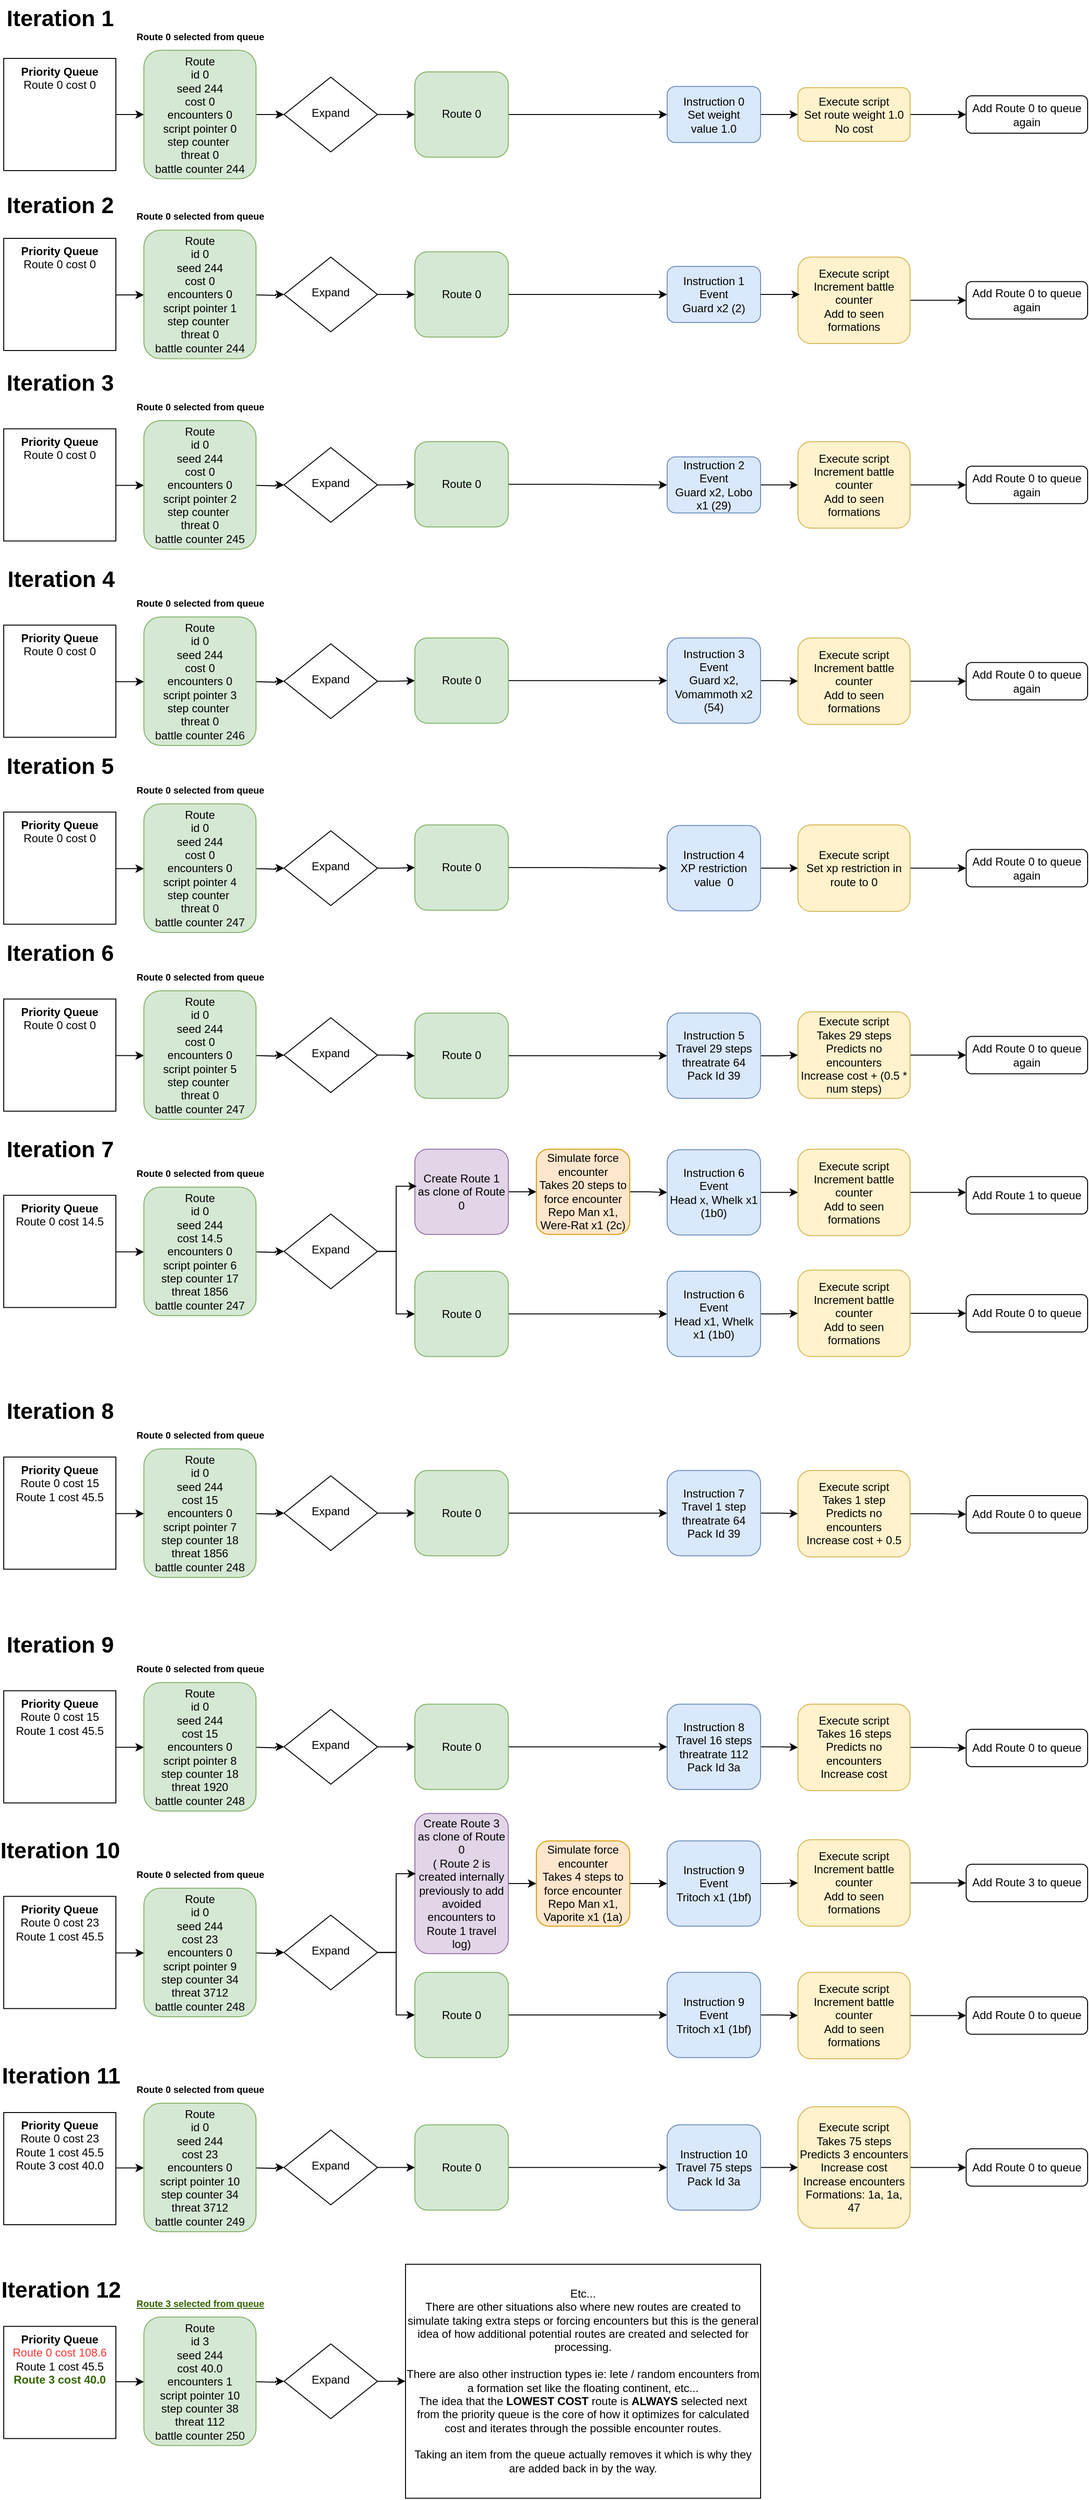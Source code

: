 <mxfile version="24.8.4">
  <diagram name="Page-1" id="51zZCJCDt76mLKS8F5TF">
    <mxGraphModel dx="1434" dy="780" grid="1" gridSize="10" guides="1" tooltips="1" connect="1" arrows="1" fold="1" page="1" pageScale="1" pageWidth="850" pageHeight="1100" math="0" shadow="0">
      <root>
        <mxCell id="0" />
        <mxCell id="1" parent="0" />
        <mxCell id="mFsEzYHHnM5vLVgshcpD-19" value="Iteration 2" style="text;strokeColor=none;fillColor=none;html=1;fontSize=24;fontStyle=1;verticalAlign=middle;align=center;" parent="1" vertex="1">
          <mxGeometry x="50" y="210" width="100" height="40" as="geometry" />
        </mxCell>
        <mxCell id="mFsEzYHHnM5vLVgshcpD-33" value="&lt;b&gt;Priority Queue&lt;/b&gt;&lt;div&gt;Route 0 cost 0&lt;/div&gt;" style="whiteSpace=wrap;html=1;aspect=fixed;horizontal=1;verticalAlign=top;" parent="1" vertex="1">
          <mxGeometry x="40" y="265" width="120" height="120" as="geometry" />
        </mxCell>
        <mxCell id="mFsEzYHHnM5vLVgshcpD-37" value="Iteration 3" style="text;strokeColor=none;fillColor=none;html=1;fontSize=24;fontStyle=1;verticalAlign=middle;align=center;" parent="1" vertex="1">
          <mxGeometry x="50" y="400" width="100" height="40" as="geometry" />
        </mxCell>
        <mxCell id="mFsEzYHHnM5vLVgshcpD-44" value="Iteration 1" style="text;strokeColor=none;fillColor=none;html=1;fontSize=24;fontStyle=1;verticalAlign=middle;align=center;" parent="1" vertex="1">
          <mxGeometry x="50" y="10" width="100" height="40" as="geometry" />
        </mxCell>
        <mxCell id="o2y_uzs_rTrTbRGigiPA-90" value="" style="edgeStyle=orthogonalEdgeStyle;rounded=0;orthogonalLoop=1;jettySize=auto;html=1;" edge="1" parent="1" source="mFsEzYHHnM5vLVgshcpD-48" target="o2y_uzs_rTrTbRGigiPA-88">
          <mxGeometry relative="1" as="geometry" />
        </mxCell>
        <mxCell id="mFsEzYHHnM5vLVgshcpD-48" value="Expand" style="rhombus;whiteSpace=wrap;html=1;shadow=0;fontFamily=Helvetica;fontSize=12;align=center;strokeWidth=1;spacing=6;spacingTop=-4;" parent="1" vertex="1">
          <mxGeometry x="340" y="92.5" width="100" height="80" as="geometry" />
        </mxCell>
        <mxCell id="mFsEzYHHnM5vLVgshcpD-49" value="Add Route 0 to queue again" style="rounded=1;whiteSpace=wrap;html=1;fontSize=12;glass=0;strokeWidth=1;shadow=0;" parent="1" vertex="1">
          <mxGeometry x="1070" y="112.5" width="130" height="40" as="geometry" />
        </mxCell>
        <mxCell id="mFsEzYHHnM5vLVgshcpD-81" value="" style="edgeStyle=orthogonalEdgeStyle;rounded=0;orthogonalLoop=1;jettySize=auto;html=1;" parent="1" source="mFsEzYHHnM5vLVgshcpD-50" target="mFsEzYHHnM5vLVgshcpD-49" edge="1">
          <mxGeometry relative="1" as="geometry" />
        </mxCell>
        <mxCell id="mFsEzYHHnM5vLVgshcpD-50" value="Execute script&lt;div&gt;Set route weight 1.0&lt;/div&gt;&lt;div&gt;No cost&lt;/div&gt;" style="rounded=1;whiteSpace=wrap;html=1;fontSize=12;glass=0;strokeWidth=1;shadow=0;fillColor=#fff2cc;strokeColor=#d6b656;" parent="1" vertex="1">
          <mxGeometry x="890" y="103.75" width="120" height="57.5" as="geometry" />
        </mxCell>
        <mxCell id="mFsEzYHHnM5vLVgshcpD-80" value="" style="edgeStyle=orthogonalEdgeStyle;rounded=0;orthogonalLoop=1;jettySize=auto;html=1;" parent="1" source="mFsEzYHHnM5vLVgshcpD-51" target="mFsEzYHHnM5vLVgshcpD-50" edge="1">
          <mxGeometry relative="1" as="geometry" />
        </mxCell>
        <mxCell id="mFsEzYHHnM5vLVgshcpD-51" value="Instruction 0&lt;div&gt;Set weight&lt;/div&gt;&lt;div&gt;value 1.0&lt;/div&gt;" style="rounded=1;whiteSpace=wrap;html=1;fillColor=#dae8fc;strokeColor=#6c8ebf;" parent="1" vertex="1">
          <mxGeometry x="750" y="102.5" width="100" height="60" as="geometry" />
        </mxCell>
        <mxCell id="mFsEzYHHnM5vLVgshcpD-59" value="" style="edgeStyle=orthogonalEdgeStyle;rounded=0;orthogonalLoop=1;jettySize=auto;html=1;" parent="1" source="mFsEzYHHnM5vLVgshcpD-52" target="mFsEzYHHnM5vLVgshcpD-55" edge="1">
          <mxGeometry relative="1" as="geometry" />
        </mxCell>
        <mxCell id="mFsEzYHHnM5vLVgshcpD-52" value="&lt;b&gt;Priority Queue&lt;/b&gt;&lt;div&gt;Route 0 cost 0&lt;/div&gt;" style="whiteSpace=wrap;html=1;aspect=fixed;horizontal=1;verticalAlign=top;" parent="1" vertex="1">
          <mxGeometry x="40" y="72.5" width="120" height="120" as="geometry" />
        </mxCell>
        <mxCell id="mFsEzYHHnM5vLVgshcpD-64" value="" style="edgeStyle=orthogonalEdgeStyle;rounded=0;orthogonalLoop=1;jettySize=auto;html=1;" parent="1" source="mFsEzYHHnM5vLVgshcpD-55" target="mFsEzYHHnM5vLVgshcpD-48" edge="1">
          <mxGeometry relative="1" as="geometry" />
        </mxCell>
        <mxCell id="mFsEzYHHnM5vLVgshcpD-55" value="Route&lt;div&gt;id 0&lt;/div&gt;&lt;div&gt;&lt;span style=&quot;background-color: initial;&quot;&gt;seed 244&lt;/span&gt;&lt;/div&gt;&lt;div&gt;&lt;span style=&quot;background-color: initial;&quot;&gt;cost 0&lt;/span&gt;&lt;/div&gt;&lt;div&gt;&lt;span style=&quot;background-color: initial;&quot;&gt;encounters 0&lt;/span&gt;&lt;/div&gt;&lt;div&gt;&lt;span style=&quot;background-color: initial;&quot;&gt;script pointer 0&lt;/span&gt;&lt;/div&gt;&lt;div&gt;step counter&amp;nbsp;&lt;/div&gt;&lt;div&gt;threat 0&lt;/div&gt;&lt;div&gt;battle counter 244&lt;/div&gt;" style="rounded=1;whiteSpace=wrap;html=1;fontSize=12;glass=0;strokeWidth=1;shadow=0;fillColor=#d5e8d4;strokeColor=#82b366;" parent="1" vertex="1">
          <mxGeometry x="190" y="63.75" width="120" height="137.5" as="geometry" />
        </mxCell>
        <mxCell id="mFsEzYHHnM5vLVgshcpD-65" value="&lt;font style=&quot;font-size: 10px;&quot;&gt;Route 0 selected from queue&lt;/font&gt;" style="text;strokeColor=none;fillColor=none;html=1;fontSize=24;fontStyle=1;verticalAlign=top;align=center;horizontal=1;" parent="1" vertex="1">
          <mxGeometry x="175" y="23.75" width="150" height="40" as="geometry" />
        </mxCell>
        <mxCell id="o2y_uzs_rTrTbRGigiPA-86" value="" style="edgeStyle=orthogonalEdgeStyle;rounded=0;orthogonalLoop=1;jettySize=auto;html=1;" edge="1" parent="1" source="mFsEzYHHnM5vLVgshcpD-68" target="o2y_uzs_rTrTbRGigiPA-85">
          <mxGeometry relative="1" as="geometry" />
        </mxCell>
        <mxCell id="mFsEzYHHnM5vLVgshcpD-68" value="Expand" style="rhombus;whiteSpace=wrap;html=1;shadow=0;fontFamily=Helvetica;fontSize=12;align=center;strokeWidth=1;spacing=6;spacingTop=-4;" parent="1" vertex="1">
          <mxGeometry x="340" y="285" width="100" height="80" as="geometry" />
        </mxCell>
        <mxCell id="mFsEzYHHnM5vLVgshcpD-72" value="Instruction 1&lt;div&gt;Event&lt;/div&gt;&lt;div&gt;Guard x2 (2)&lt;/div&gt;" style="rounded=1;whiteSpace=wrap;html=1;fillColor=#dae8fc;strokeColor=#6c8ebf;" parent="1" vertex="1">
          <mxGeometry x="750" y="295" width="100" height="60" as="geometry" />
        </mxCell>
        <mxCell id="mFsEzYHHnM5vLVgshcpD-73" value="" style="edgeStyle=orthogonalEdgeStyle;rounded=0;orthogonalLoop=1;jettySize=auto;html=1;" parent="1" edge="1">
          <mxGeometry relative="1" as="geometry">
            <mxPoint x="160" y="325.5" as="sourcePoint" />
            <mxPoint x="190" y="325.5" as="targetPoint" />
          </mxGeometry>
        </mxCell>
        <mxCell id="mFsEzYHHnM5vLVgshcpD-74" value="" style="edgeStyle=orthogonalEdgeStyle;rounded=0;orthogonalLoop=1;jettySize=auto;html=1;" parent="1" target="mFsEzYHHnM5vLVgshcpD-68" edge="1">
          <mxGeometry relative="1" as="geometry">
            <mxPoint x="310" y="325.5" as="sourcePoint" />
          </mxGeometry>
        </mxCell>
        <mxCell id="mFsEzYHHnM5vLVgshcpD-75" value="Route&lt;div&gt;id 0&lt;/div&gt;&lt;div&gt;&lt;span style=&quot;background-color: initial;&quot;&gt;seed 244&lt;/span&gt;&lt;/div&gt;&lt;div&gt;&lt;span style=&quot;background-color: initial;&quot;&gt;cost 0&lt;/span&gt;&lt;/div&gt;&lt;div&gt;&lt;span style=&quot;background-color: initial;&quot;&gt;encounters 0&lt;/span&gt;&lt;/div&gt;&lt;div&gt;&lt;span style=&quot;background-color: initial;&quot;&gt;script pointer 1&lt;/span&gt;&lt;/div&gt;&lt;div&gt;step counter&amp;nbsp;&lt;/div&gt;&lt;div&gt;&lt;span style=&quot;background-color: initial;&quot;&gt;threat 0&lt;/span&gt;&lt;/div&gt;&lt;div&gt;&lt;span style=&quot;background-color: initial;&quot;&gt;battle counter 244&lt;/span&gt;&lt;/div&gt;" style="rounded=1;whiteSpace=wrap;html=1;fontSize=12;glass=0;strokeWidth=1;shadow=0;fillColor=#d5e8d4;strokeColor=#82b366;" parent="1" vertex="1">
          <mxGeometry x="190" y="256.25" width="120" height="137.5" as="geometry" />
        </mxCell>
        <mxCell id="o2y_uzs_rTrTbRGigiPA-2" style="edgeStyle=orthogonalEdgeStyle;rounded=0;orthogonalLoop=1;jettySize=auto;html=1;" edge="1" parent="1" source="mFsEzYHHnM5vLVgshcpD-77" target="mFsEzYHHnM5vLVgshcpD-82">
          <mxGeometry relative="1" as="geometry" />
        </mxCell>
        <mxCell id="mFsEzYHHnM5vLVgshcpD-77" value="Execute script&lt;div&gt;Increment battle counter&lt;/div&gt;&lt;div&gt;Add to seen formations&lt;/div&gt;" style="rounded=1;whiteSpace=wrap;html=1;fontSize=12;glass=0;strokeWidth=1;shadow=0;fillColor=#fff2cc;strokeColor=#d6b656;" parent="1" vertex="1">
          <mxGeometry x="890" y="285" width="120" height="92.5" as="geometry" />
        </mxCell>
        <mxCell id="mFsEzYHHnM5vLVgshcpD-82" value="Add Route 0 to queue again" style="rounded=1;whiteSpace=wrap;html=1;fontSize=12;glass=0;strokeWidth=1;shadow=0;" parent="1" vertex="1">
          <mxGeometry x="1070" y="311.25" width="130" height="40" as="geometry" />
        </mxCell>
        <mxCell id="mFsEzYHHnM5vLVgshcpD-94" value="&lt;b&gt;Priority Queue&lt;/b&gt;&lt;div&gt;Route 0 cost 0&lt;/div&gt;" style="whiteSpace=wrap;html=1;aspect=fixed;horizontal=1;verticalAlign=top;" parent="1" vertex="1">
          <mxGeometry x="40" y="468.75" width="120" height="120" as="geometry" />
        </mxCell>
        <mxCell id="mFsEzYHHnM5vLVgshcpD-95" value="" style="edgeStyle=orthogonalEdgeStyle;rounded=0;orthogonalLoop=1;jettySize=auto;html=1;" parent="1" source="o2y_uzs_rTrTbRGigiPA-83" target="mFsEzYHHnM5vLVgshcpD-97" edge="1">
          <mxGeometry relative="1" as="geometry" />
        </mxCell>
        <mxCell id="mFsEzYHHnM5vLVgshcpD-96" value="Expand" style="rhombus;whiteSpace=wrap;html=1;shadow=0;fontFamily=Helvetica;fontSize=12;align=center;strokeWidth=1;spacing=6;spacingTop=-4;" parent="1" vertex="1">
          <mxGeometry x="340" y="488.75" width="100" height="80" as="geometry" />
        </mxCell>
        <mxCell id="mFsEzYHHnM5vLVgshcpD-103" value="" style="edgeStyle=orthogonalEdgeStyle;rounded=0;orthogonalLoop=1;jettySize=auto;html=1;" parent="1" source="mFsEzYHHnM5vLVgshcpD-97" target="mFsEzYHHnM5vLVgshcpD-101" edge="1">
          <mxGeometry relative="1" as="geometry" />
        </mxCell>
        <mxCell id="mFsEzYHHnM5vLVgshcpD-97" value="Instruction 2&lt;div&gt;Event&lt;/div&gt;&lt;div&gt;Guard x2, Lobo x1 (29)&lt;/div&gt;" style="rounded=1;whiteSpace=wrap;html=1;fillColor=#dae8fc;strokeColor=#6c8ebf;" parent="1" vertex="1">
          <mxGeometry x="750" y="498.75" width="100" height="60" as="geometry" />
        </mxCell>
        <mxCell id="mFsEzYHHnM5vLVgshcpD-98" value="" style="edgeStyle=orthogonalEdgeStyle;rounded=0;orthogonalLoop=1;jettySize=auto;html=1;" parent="1" edge="1">
          <mxGeometry relative="1" as="geometry">
            <mxPoint x="160" y="529.25" as="sourcePoint" />
            <mxPoint x="190" y="529.25" as="targetPoint" />
          </mxGeometry>
        </mxCell>
        <mxCell id="mFsEzYHHnM5vLVgshcpD-99" value="" style="edgeStyle=orthogonalEdgeStyle;rounded=0;orthogonalLoop=1;jettySize=auto;html=1;" parent="1" target="mFsEzYHHnM5vLVgshcpD-96" edge="1">
          <mxGeometry relative="1" as="geometry">
            <mxPoint x="310" y="529.25" as="sourcePoint" />
          </mxGeometry>
        </mxCell>
        <mxCell id="mFsEzYHHnM5vLVgshcpD-100" value="Route&lt;div&gt;id 0&lt;/div&gt;&lt;div&gt;&lt;span style=&quot;background-color: initial;&quot;&gt;seed 244&lt;/span&gt;&lt;/div&gt;&lt;div&gt;&lt;span style=&quot;background-color: initial;&quot;&gt;cost 0&lt;/span&gt;&lt;/div&gt;&lt;div&gt;&lt;span style=&quot;background-color: initial;&quot;&gt;encounters 0&lt;/span&gt;&lt;/div&gt;&lt;div&gt;&lt;span style=&quot;background-color: initial;&quot;&gt;script pointer 2&lt;/span&gt;&lt;/div&gt;&lt;div&gt;step counter&amp;nbsp;&lt;/div&gt;&lt;div&gt;&lt;span style=&quot;background-color: initial;&quot;&gt;threat 0&lt;/span&gt;&lt;/div&gt;&lt;div&gt;&lt;span style=&quot;background-color: initial;&quot;&gt;battle counter 245&lt;/span&gt;&lt;/div&gt;" style="rounded=1;whiteSpace=wrap;html=1;fontSize=12;glass=0;strokeWidth=1;shadow=0;fillColor=#d5e8d4;strokeColor=#82b366;" parent="1" vertex="1">
          <mxGeometry x="190" y="460" width="120" height="137.5" as="geometry" />
        </mxCell>
        <mxCell id="mFsEzYHHnM5vLVgshcpD-104" value="" style="edgeStyle=orthogonalEdgeStyle;rounded=0;orthogonalLoop=1;jettySize=auto;html=1;" parent="1" source="mFsEzYHHnM5vLVgshcpD-101" target="mFsEzYHHnM5vLVgshcpD-102" edge="1">
          <mxGeometry relative="1" as="geometry" />
        </mxCell>
        <mxCell id="mFsEzYHHnM5vLVgshcpD-101" value="Execute script&lt;div&gt;Increment battle counter&lt;/div&gt;&lt;div&gt;Add to seen formations&lt;/div&gt;" style="rounded=1;whiteSpace=wrap;html=1;fontSize=12;glass=0;strokeWidth=1;shadow=0;fillColor=#fff2cc;strokeColor=#d6b656;" parent="1" vertex="1">
          <mxGeometry x="890" y="482.5" width="120" height="92.5" as="geometry" />
        </mxCell>
        <mxCell id="mFsEzYHHnM5vLVgshcpD-102" value="Add Route 0 to queue again" style="rounded=1;whiteSpace=wrap;html=1;fontSize=12;glass=0;strokeWidth=1;shadow=0;" parent="1" vertex="1">
          <mxGeometry x="1070" y="508.75" width="130" height="40" as="geometry" />
        </mxCell>
        <mxCell id="mFsEzYHHnM5vLVgshcpD-105" value="Iteration 4" style="text;strokeColor=none;fillColor=none;html=1;fontSize=24;fontStyle=1;verticalAlign=middle;align=center;" parent="1" vertex="1">
          <mxGeometry x="51" y="610" width="100" height="40" as="geometry" />
        </mxCell>
        <mxCell id="mFsEzYHHnM5vLVgshcpD-106" value="&lt;b&gt;Priority Queue&lt;/b&gt;&lt;div&gt;Route 0 cost 0&lt;/div&gt;" style="whiteSpace=wrap;html=1;aspect=fixed;horizontal=1;verticalAlign=top;" parent="1" vertex="1">
          <mxGeometry x="40" y="678.75" width="120" height="120" as="geometry" />
        </mxCell>
        <mxCell id="o2y_uzs_rTrTbRGigiPA-81" value="" style="edgeStyle=orthogonalEdgeStyle;rounded=0;orthogonalLoop=1;jettySize=auto;html=1;" edge="1" parent="1" source="mFsEzYHHnM5vLVgshcpD-108" target="o2y_uzs_rTrTbRGigiPA-80">
          <mxGeometry relative="1" as="geometry" />
        </mxCell>
        <mxCell id="mFsEzYHHnM5vLVgshcpD-108" value="Expand" style="rhombus;whiteSpace=wrap;html=1;shadow=0;fontFamily=Helvetica;fontSize=12;align=center;strokeWidth=1;spacing=6;spacingTop=-4;" parent="1" vertex="1">
          <mxGeometry x="340" y="698.75" width="100" height="80" as="geometry" />
        </mxCell>
        <mxCell id="mFsEzYHHnM5vLVgshcpD-109" value="" style="edgeStyle=orthogonalEdgeStyle;rounded=0;orthogonalLoop=1;jettySize=auto;html=1;" parent="1" source="mFsEzYHHnM5vLVgshcpD-110" target="mFsEzYHHnM5vLVgshcpD-115" edge="1">
          <mxGeometry relative="1" as="geometry" />
        </mxCell>
        <mxCell id="mFsEzYHHnM5vLVgshcpD-110" value="Instruction 3&lt;div&gt;Event&lt;/div&gt;&lt;div&gt;Guard x2, Vomammoth x2 (54)&lt;/div&gt;" style="rounded=1;whiteSpace=wrap;html=1;fillColor=#dae8fc;strokeColor=#6c8ebf;" parent="1" vertex="1">
          <mxGeometry x="750" y="692.5" width="100" height="91.25" as="geometry" />
        </mxCell>
        <mxCell id="mFsEzYHHnM5vLVgshcpD-111" value="" style="edgeStyle=orthogonalEdgeStyle;rounded=0;orthogonalLoop=1;jettySize=auto;html=1;" parent="1" edge="1">
          <mxGeometry relative="1" as="geometry">
            <mxPoint x="160" y="739.25" as="sourcePoint" />
            <mxPoint x="190" y="739.25" as="targetPoint" />
          </mxGeometry>
        </mxCell>
        <mxCell id="mFsEzYHHnM5vLVgshcpD-112" value="" style="edgeStyle=orthogonalEdgeStyle;rounded=0;orthogonalLoop=1;jettySize=auto;html=1;" parent="1" target="mFsEzYHHnM5vLVgshcpD-108" edge="1">
          <mxGeometry relative="1" as="geometry">
            <mxPoint x="310" y="739.25" as="sourcePoint" />
          </mxGeometry>
        </mxCell>
        <mxCell id="mFsEzYHHnM5vLVgshcpD-113" value="Route&lt;div&gt;id 0&lt;/div&gt;&lt;div&gt;&lt;span style=&quot;background-color: initial;&quot;&gt;seed 244&lt;/span&gt;&lt;/div&gt;&lt;div&gt;&lt;span style=&quot;background-color: initial;&quot;&gt;cost 0&lt;/span&gt;&lt;/div&gt;&lt;div&gt;&lt;span style=&quot;background-color: initial;&quot;&gt;encounters 0&lt;/span&gt;&lt;/div&gt;&lt;div&gt;&lt;span style=&quot;background-color: initial;&quot;&gt;script pointer 3&lt;/span&gt;&lt;/div&gt;&lt;div&gt;step counter&amp;nbsp;&lt;/div&gt;&lt;div&gt;&lt;span style=&quot;background-color: initial;&quot;&gt;threat 0&lt;/span&gt;&lt;/div&gt;&lt;div&gt;&lt;span style=&quot;background-color: initial;&quot;&gt;battle counter 246&lt;/span&gt;&lt;/div&gt;" style="rounded=1;whiteSpace=wrap;html=1;fontSize=12;glass=0;strokeWidth=1;shadow=0;fillColor=#d5e8d4;strokeColor=#82b366;" parent="1" vertex="1">
          <mxGeometry x="190" y="670" width="120" height="137.5" as="geometry" />
        </mxCell>
        <mxCell id="mFsEzYHHnM5vLVgshcpD-114" value="" style="edgeStyle=orthogonalEdgeStyle;rounded=0;orthogonalLoop=1;jettySize=auto;html=1;" parent="1" source="mFsEzYHHnM5vLVgshcpD-115" target="mFsEzYHHnM5vLVgshcpD-116" edge="1">
          <mxGeometry relative="1" as="geometry" />
        </mxCell>
        <mxCell id="mFsEzYHHnM5vLVgshcpD-115" value="Execute script&lt;div&gt;Increment battle counter&lt;/div&gt;&lt;div&gt;Add to seen formations&lt;/div&gt;" style="rounded=1;whiteSpace=wrap;html=1;fontSize=12;glass=0;strokeWidth=1;shadow=0;fillColor=#fff2cc;strokeColor=#d6b656;" parent="1" vertex="1">
          <mxGeometry x="890" y="692.5" width="120" height="92.5" as="geometry" />
        </mxCell>
        <mxCell id="mFsEzYHHnM5vLVgshcpD-116" value="Add Route 0 to queue again" style="rounded=1;whiteSpace=wrap;html=1;fontSize=12;glass=0;strokeWidth=1;shadow=0;" parent="1" vertex="1">
          <mxGeometry x="1070" y="718.75" width="130" height="40" as="geometry" />
        </mxCell>
        <mxCell id="mFsEzYHHnM5vLVgshcpD-117" value="&lt;font style=&quot;font-size: 10px;&quot;&gt;Route 0 selected from queue&lt;/font&gt;" style="text;strokeColor=none;fillColor=none;html=1;fontSize=24;fontStyle=1;verticalAlign=top;align=center;horizontal=1;" parent="1" vertex="1">
          <mxGeometry x="175" y="216.25" width="150" height="40" as="geometry" />
        </mxCell>
        <mxCell id="mFsEzYHHnM5vLVgshcpD-118" value="&lt;font style=&quot;font-size: 10px;&quot;&gt;Route 0 selected from queue&lt;/font&gt;" style="text;strokeColor=none;fillColor=none;html=1;fontSize=24;fontStyle=1;verticalAlign=top;align=center;horizontal=1;" parent="1" vertex="1">
          <mxGeometry x="175" y="420" width="150" height="40" as="geometry" />
        </mxCell>
        <mxCell id="mFsEzYHHnM5vLVgshcpD-119" value="&lt;font style=&quot;font-size: 10px;&quot;&gt;Route 0 selected from queue&lt;/font&gt;" style="text;strokeColor=none;fillColor=none;html=1;fontSize=24;fontStyle=1;verticalAlign=top;align=center;horizontal=1;" parent="1" vertex="1">
          <mxGeometry x="175" y="630" width="150" height="40" as="geometry" />
        </mxCell>
        <mxCell id="mFsEzYHHnM5vLVgshcpD-120" value="Iteration 5" style="text;strokeColor=none;fillColor=none;html=1;fontSize=24;fontStyle=1;verticalAlign=middle;align=center;" parent="1" vertex="1">
          <mxGeometry x="50" y="810" width="100" height="40" as="geometry" />
        </mxCell>
        <mxCell id="mFsEzYHHnM5vLVgshcpD-121" value="&lt;b&gt;Priority Queue&lt;/b&gt;&lt;div&gt;Route 0 cost 0&lt;/div&gt;" style="whiteSpace=wrap;html=1;aspect=fixed;horizontal=1;verticalAlign=top;" parent="1" vertex="1">
          <mxGeometry x="40" y="878.75" width="120" height="120" as="geometry" />
        </mxCell>
        <mxCell id="mFsEzYHHnM5vLVgshcpD-122" value="" style="edgeStyle=orthogonalEdgeStyle;rounded=0;orthogonalLoop=1;jettySize=auto;html=1;" parent="1" source="o2y_uzs_rTrTbRGigiPA-78" target="mFsEzYHHnM5vLVgshcpD-125" edge="1">
          <mxGeometry relative="1" as="geometry" />
        </mxCell>
        <mxCell id="mFsEzYHHnM5vLVgshcpD-123" value="Expand" style="rhombus;whiteSpace=wrap;html=1;shadow=0;fontFamily=Helvetica;fontSize=12;align=center;strokeWidth=1;spacing=6;spacingTop=-4;" parent="1" vertex="1">
          <mxGeometry x="340" y="898.75" width="100" height="80" as="geometry" />
        </mxCell>
        <mxCell id="mFsEzYHHnM5vLVgshcpD-124" value="" style="edgeStyle=orthogonalEdgeStyle;rounded=0;orthogonalLoop=1;jettySize=auto;html=1;" parent="1" source="mFsEzYHHnM5vLVgshcpD-125" target="mFsEzYHHnM5vLVgshcpD-130" edge="1">
          <mxGeometry relative="1" as="geometry" />
        </mxCell>
        <mxCell id="mFsEzYHHnM5vLVgshcpD-125" value="Instruction 4&lt;div&gt;XP restriction&lt;/div&gt;&lt;div&gt;value&amp;nbsp; 0&lt;/div&gt;" style="rounded=1;whiteSpace=wrap;html=1;fillColor=#dae8fc;strokeColor=#6c8ebf;" parent="1" vertex="1">
          <mxGeometry x="750" y="893.13" width="100" height="91.25" as="geometry" />
        </mxCell>
        <mxCell id="mFsEzYHHnM5vLVgshcpD-126" value="" style="edgeStyle=orthogonalEdgeStyle;rounded=0;orthogonalLoop=1;jettySize=auto;html=1;" parent="1" edge="1">
          <mxGeometry relative="1" as="geometry">
            <mxPoint x="160" y="939.25" as="sourcePoint" />
            <mxPoint x="190" y="939.25" as="targetPoint" />
          </mxGeometry>
        </mxCell>
        <mxCell id="mFsEzYHHnM5vLVgshcpD-127" value="" style="edgeStyle=orthogonalEdgeStyle;rounded=0;orthogonalLoop=1;jettySize=auto;html=1;" parent="1" target="mFsEzYHHnM5vLVgshcpD-123" edge="1">
          <mxGeometry relative="1" as="geometry">
            <mxPoint x="310" y="939.25" as="sourcePoint" />
          </mxGeometry>
        </mxCell>
        <mxCell id="mFsEzYHHnM5vLVgshcpD-128" value="Route&lt;div&gt;id 0&lt;/div&gt;&lt;div&gt;&lt;span style=&quot;background-color: initial;&quot;&gt;seed 244&lt;/span&gt;&lt;/div&gt;&lt;div&gt;&lt;span style=&quot;background-color: initial;&quot;&gt;cost 0&lt;/span&gt;&lt;/div&gt;&lt;div&gt;&lt;span style=&quot;background-color: initial;&quot;&gt;encounters 0&lt;/span&gt;&lt;/div&gt;&lt;div&gt;&lt;span style=&quot;background-color: initial;&quot;&gt;script pointer 4&lt;/span&gt;&lt;/div&gt;&lt;div&gt;step counter&amp;nbsp;&lt;/div&gt;&lt;div&gt;&lt;span style=&quot;background-color: initial;&quot;&gt;threat 0&lt;/span&gt;&lt;/div&gt;&lt;div&gt;&lt;span style=&quot;background-color: initial;&quot;&gt;battle counter 247&lt;/span&gt;&lt;/div&gt;" style="rounded=1;whiteSpace=wrap;html=1;fontSize=12;glass=0;strokeWidth=1;shadow=0;fillColor=#d5e8d4;strokeColor=#82b366;" parent="1" vertex="1">
          <mxGeometry x="190" y="870" width="120" height="137.5" as="geometry" />
        </mxCell>
        <mxCell id="mFsEzYHHnM5vLVgshcpD-129" value="" style="edgeStyle=orthogonalEdgeStyle;rounded=0;orthogonalLoop=1;jettySize=auto;html=1;" parent="1" source="mFsEzYHHnM5vLVgshcpD-130" target="mFsEzYHHnM5vLVgshcpD-131" edge="1">
          <mxGeometry relative="1" as="geometry" />
        </mxCell>
        <mxCell id="mFsEzYHHnM5vLVgshcpD-130" value="Execute script&lt;div&gt;Set xp restriction in route to 0&lt;/div&gt;" style="rounded=1;whiteSpace=wrap;html=1;fontSize=12;glass=0;strokeWidth=1;shadow=0;fillColor=#fff2cc;strokeColor=#d6b656;" parent="1" vertex="1">
          <mxGeometry x="890" y="892.51" width="120" height="92.5" as="geometry" />
        </mxCell>
        <mxCell id="mFsEzYHHnM5vLVgshcpD-131" value="Add Route 0 to queue again" style="rounded=1;whiteSpace=wrap;html=1;fontSize=12;glass=0;strokeWidth=1;shadow=0;" parent="1" vertex="1">
          <mxGeometry x="1070" y="918.76" width="130" height="40" as="geometry" />
        </mxCell>
        <mxCell id="mFsEzYHHnM5vLVgshcpD-132" value="&lt;font style=&quot;font-size: 10px;&quot;&gt;Route 0 selected from queue&lt;/font&gt;" style="text;strokeColor=none;fillColor=none;html=1;fontSize=24;fontStyle=1;verticalAlign=top;align=center;horizontal=1;" parent="1" vertex="1">
          <mxGeometry x="175" y="830" width="150" height="40" as="geometry" />
        </mxCell>
        <mxCell id="mFsEzYHHnM5vLVgshcpD-133" value="Iteration 6" style="text;strokeColor=none;fillColor=none;html=1;fontSize=24;fontStyle=1;verticalAlign=middle;align=center;" parent="1" vertex="1">
          <mxGeometry x="50" y="1010" width="100" height="40" as="geometry" />
        </mxCell>
        <mxCell id="mFsEzYHHnM5vLVgshcpD-134" value="&lt;b&gt;Priority Queue&lt;/b&gt;&lt;div&gt;Route 0 cost 0&lt;/div&gt;" style="whiteSpace=wrap;html=1;aspect=fixed;horizontal=1;verticalAlign=top;" parent="1" vertex="1">
          <mxGeometry x="40" y="1078.75" width="120" height="120" as="geometry" />
        </mxCell>
        <mxCell id="mFsEzYHHnM5vLVgshcpD-135" value="" style="edgeStyle=orthogonalEdgeStyle;rounded=0;orthogonalLoop=1;jettySize=auto;html=1;" parent="1" source="o2y_uzs_rTrTbRGigiPA-76" target="mFsEzYHHnM5vLVgshcpD-138" edge="1">
          <mxGeometry relative="1" as="geometry" />
        </mxCell>
        <mxCell id="mFsEzYHHnM5vLVgshcpD-136" value="Expand" style="rhombus;whiteSpace=wrap;html=1;shadow=0;fontFamily=Helvetica;fontSize=12;align=center;strokeWidth=1;spacing=6;spacingTop=-4;" parent="1" vertex="1">
          <mxGeometry x="340" y="1098.75" width="100" height="80" as="geometry" />
        </mxCell>
        <mxCell id="mFsEzYHHnM5vLVgshcpD-137" value="" style="edgeStyle=orthogonalEdgeStyle;rounded=0;orthogonalLoop=1;jettySize=auto;html=1;" parent="1" source="mFsEzYHHnM5vLVgshcpD-138" target="mFsEzYHHnM5vLVgshcpD-143" edge="1">
          <mxGeometry relative="1" as="geometry" />
        </mxCell>
        <mxCell id="mFsEzYHHnM5vLVgshcpD-138" value="Instruction 5&lt;div&gt;&lt;span style=&quot;background-color: initial;&quot;&gt;Travel 29 steps&lt;/span&gt;&lt;/div&gt;&lt;div&gt;&lt;span style=&quot;background-color: initial;&quot;&gt;threatrate 64&lt;/span&gt;&lt;/div&gt;&lt;div&gt;Pack Id 39&lt;/div&gt;" style="rounded=1;whiteSpace=wrap;html=1;fillColor=#dae8fc;strokeColor=#6c8ebf;" parent="1" vertex="1">
          <mxGeometry x="750" y="1093.76" width="100" height="91.25" as="geometry" />
        </mxCell>
        <mxCell id="mFsEzYHHnM5vLVgshcpD-139" value="" style="edgeStyle=orthogonalEdgeStyle;rounded=0;orthogonalLoop=1;jettySize=auto;html=1;" parent="1" edge="1">
          <mxGeometry relative="1" as="geometry">
            <mxPoint x="160" y="1139.25" as="sourcePoint" />
            <mxPoint x="190" y="1139.25" as="targetPoint" />
          </mxGeometry>
        </mxCell>
        <mxCell id="mFsEzYHHnM5vLVgshcpD-140" value="" style="edgeStyle=orthogonalEdgeStyle;rounded=0;orthogonalLoop=1;jettySize=auto;html=1;" parent="1" target="mFsEzYHHnM5vLVgshcpD-136" edge="1">
          <mxGeometry relative="1" as="geometry">
            <mxPoint x="310" y="1139.25" as="sourcePoint" />
          </mxGeometry>
        </mxCell>
        <mxCell id="mFsEzYHHnM5vLVgshcpD-141" value="Route&lt;div&gt;id 0&lt;/div&gt;&lt;div&gt;&lt;span style=&quot;background-color: initial;&quot;&gt;seed 244&lt;/span&gt;&lt;/div&gt;&lt;div&gt;&lt;span style=&quot;background-color: initial;&quot;&gt;cost 0&lt;/span&gt;&lt;/div&gt;&lt;div&gt;&lt;span style=&quot;background-color: initial;&quot;&gt;encounters 0&lt;/span&gt;&lt;/div&gt;&lt;div&gt;&lt;span style=&quot;background-color: initial;&quot;&gt;script pointer 5&lt;/span&gt;&lt;/div&gt;&lt;div&gt;step counter&amp;nbsp;&lt;/div&gt;&lt;div&gt;&lt;span style=&quot;background-color: initial;&quot;&gt;threat 0&lt;/span&gt;&lt;/div&gt;&lt;div&gt;&lt;span style=&quot;background-color: initial;&quot;&gt;battle counter 247&lt;/span&gt;&lt;/div&gt;" style="rounded=1;whiteSpace=wrap;html=1;fontSize=12;glass=0;strokeWidth=1;shadow=0;fillColor=#d5e8d4;strokeColor=#82b366;" parent="1" vertex="1">
          <mxGeometry x="190" y="1070" width="120" height="137.5" as="geometry" />
        </mxCell>
        <mxCell id="mFsEzYHHnM5vLVgshcpD-142" value="" style="edgeStyle=orthogonalEdgeStyle;rounded=0;orthogonalLoop=1;jettySize=auto;html=1;" parent="1" source="mFsEzYHHnM5vLVgshcpD-143" target="mFsEzYHHnM5vLVgshcpD-144" edge="1">
          <mxGeometry relative="1" as="geometry" />
        </mxCell>
        <mxCell id="mFsEzYHHnM5vLVgshcpD-143" value="Execute script&lt;div&gt;Takes 29 steps&lt;/div&gt;&lt;div&gt;Predicts no encounters&lt;/div&gt;&lt;div&gt;Increase cost + (0.5 * num steps)&lt;/div&gt;" style="rounded=1;whiteSpace=wrap;html=1;fontSize=12;glass=0;strokeWidth=1;shadow=0;fillColor=#fff2cc;strokeColor=#d6b656;" parent="1" vertex="1">
          <mxGeometry x="890" y="1092.5" width="120" height="92.5" as="geometry" />
        </mxCell>
        <mxCell id="mFsEzYHHnM5vLVgshcpD-144" value="Add Route 0 to queue again" style="rounded=1;whiteSpace=wrap;html=1;fontSize=12;glass=0;strokeWidth=1;shadow=0;" parent="1" vertex="1">
          <mxGeometry x="1070" y="1118.75" width="130" height="40" as="geometry" />
        </mxCell>
        <mxCell id="mFsEzYHHnM5vLVgshcpD-145" value="&lt;font style=&quot;font-size: 10px;&quot;&gt;Route 0 selected from queue&lt;/font&gt;" style="text;strokeColor=none;fillColor=none;html=1;fontSize=24;fontStyle=1;verticalAlign=top;align=center;horizontal=1;" parent="1" vertex="1">
          <mxGeometry x="175" y="1030" width="150" height="40" as="geometry" />
        </mxCell>
        <mxCell id="mFsEzYHHnM5vLVgshcpD-146" value="Iteration 7" style="text;strokeColor=none;fillColor=none;html=1;fontSize=24;fontStyle=1;verticalAlign=middle;align=center;" parent="1" vertex="1">
          <mxGeometry x="50" y="1220" width="100" height="40" as="geometry" />
        </mxCell>
        <mxCell id="mFsEzYHHnM5vLVgshcpD-147" value="&lt;b&gt;Priority Queue&lt;/b&gt;&lt;div&gt;Route 0 cost 14.5&lt;/div&gt;" style="whiteSpace=wrap;html=1;aspect=fixed;horizontal=1;verticalAlign=top;" parent="1" vertex="1">
          <mxGeometry x="40" y="1288.75" width="120" height="120" as="geometry" />
        </mxCell>
        <mxCell id="mFsEzYHHnM5vLVgshcpD-179" style="edgeStyle=orthogonalEdgeStyle;rounded=0;orthogonalLoop=1;jettySize=auto;html=1;" parent="1" source="mFsEzYHHnM5vLVgshcpD-149" target="mFsEzYHHnM5vLVgshcpD-160" edge="1">
          <mxGeometry relative="1" as="geometry" />
        </mxCell>
        <mxCell id="mFsEzYHHnM5vLVgshcpD-149" value="Expand" style="rhombus;whiteSpace=wrap;html=1;shadow=0;fontFamily=Helvetica;fontSize=12;align=center;strokeWidth=1;spacing=6;spacingTop=-4;" parent="1" vertex="1">
          <mxGeometry x="340" y="1308.75" width="100" height="80" as="geometry" />
        </mxCell>
        <mxCell id="mFsEzYHHnM5vLVgshcpD-152" value="" style="edgeStyle=orthogonalEdgeStyle;rounded=0;orthogonalLoop=1;jettySize=auto;html=1;" parent="1" edge="1">
          <mxGeometry relative="1" as="geometry">
            <mxPoint x="160" y="1349.25" as="sourcePoint" />
            <mxPoint x="190" y="1349.25" as="targetPoint" />
          </mxGeometry>
        </mxCell>
        <mxCell id="mFsEzYHHnM5vLVgshcpD-153" value="" style="edgeStyle=orthogonalEdgeStyle;rounded=0;orthogonalLoop=1;jettySize=auto;html=1;" parent="1" target="mFsEzYHHnM5vLVgshcpD-149" edge="1">
          <mxGeometry relative="1" as="geometry">
            <mxPoint x="310" y="1349.25" as="sourcePoint" />
          </mxGeometry>
        </mxCell>
        <mxCell id="mFsEzYHHnM5vLVgshcpD-154" value="Route&lt;div&gt;id 0&lt;/div&gt;&lt;div&gt;&lt;span style=&quot;background-color: initial;&quot;&gt;seed 244&lt;/span&gt;&lt;/div&gt;&lt;div&gt;&lt;span style=&quot;background-color: initial;&quot;&gt;cost 14.5&lt;/span&gt;&lt;/div&gt;&lt;div&gt;&lt;span style=&quot;background-color: initial;&quot;&gt;encounters 0&lt;/span&gt;&lt;/div&gt;&lt;div&gt;&lt;span style=&quot;background-color: initial;&quot;&gt;script pointer 6&lt;/span&gt;&lt;/div&gt;&lt;div&gt;step counter 17&lt;span style=&quot;background-color: initial;&quot;&gt;&lt;/span&gt;&lt;/div&gt;&lt;div&gt;&lt;span style=&quot;background-color: initial;&quot;&gt;threat 1856&lt;/span&gt;&lt;/div&gt;&lt;div&gt;&lt;span style=&quot;background-color: initial;&quot;&gt;battle counter 247&lt;/span&gt;&lt;/div&gt;" style="rounded=1;whiteSpace=wrap;html=1;fontSize=12;glass=0;strokeWidth=1;shadow=0;fillColor=#d5e8d4;strokeColor=#82b366;" parent="1" vertex="1">
          <mxGeometry x="190" y="1280" width="120" height="137.5" as="geometry" />
        </mxCell>
        <mxCell id="mFsEzYHHnM5vLVgshcpD-157" value="Add Route 0 to queue" style="rounded=1;whiteSpace=wrap;html=1;fontSize=12;glass=0;strokeWidth=1;shadow=0;" parent="1" vertex="1">
          <mxGeometry x="1070" y="1395" width="130" height="40" as="geometry" />
        </mxCell>
        <mxCell id="mFsEzYHHnM5vLVgshcpD-158" value="&lt;font style=&quot;font-size: 10px;&quot;&gt;Route 0 selected from queue&lt;/font&gt;" style="text;strokeColor=none;fillColor=none;html=1;fontSize=24;fontStyle=1;verticalAlign=top;align=center;horizontal=1;" parent="1" vertex="1">
          <mxGeometry x="175" y="1240" width="150" height="40" as="geometry" />
        </mxCell>
        <mxCell id="mFsEzYHHnM5vLVgshcpD-197" style="edgeStyle=orthogonalEdgeStyle;rounded=0;orthogonalLoop=1;jettySize=auto;html=1;" parent="1" source="mFsEzYHHnM5vLVgshcpD-160" target="mFsEzYHHnM5vLVgshcpD-195" edge="1">
          <mxGeometry relative="1" as="geometry" />
        </mxCell>
        <mxCell id="mFsEzYHHnM5vLVgshcpD-160" value="&lt;div&gt;&lt;span style=&quot;background-color: initial;&quot;&gt;Route 0&lt;/span&gt;&lt;/div&gt;" style="rounded=1;whiteSpace=wrap;html=1;fillColor=#d5e8d4;strokeColor=#82b366;" parent="1" vertex="1">
          <mxGeometry x="480" y="1370" width="100" height="91.25" as="geometry" />
        </mxCell>
        <mxCell id="mFsEzYHHnM5vLVgshcpD-184" value="" style="edgeStyle=orthogonalEdgeStyle;rounded=0;orthogonalLoop=1;jettySize=auto;html=1;" parent="1" source="mFsEzYHHnM5vLVgshcpD-163" target="mFsEzYHHnM5vLVgshcpD-183" edge="1">
          <mxGeometry relative="1" as="geometry" />
        </mxCell>
        <mxCell id="mFsEzYHHnM5vLVgshcpD-163" value="Simulate force encounter&lt;div&gt;Takes 20 steps to force encounter Repo Man x1, Were-Rat x1 (2c)&lt;/div&gt;" style="rounded=1;whiteSpace=wrap;html=1;fillColor=#ffe6cc;strokeColor=#d79b00;" parent="1" vertex="1">
          <mxGeometry x="610" y="1239.38" width="100" height="91.25" as="geometry" />
        </mxCell>
        <mxCell id="mFsEzYHHnM5vLVgshcpD-166" value="Add Route 1 to queue" style="rounded=1;whiteSpace=wrap;html=1;fontSize=12;glass=0;strokeWidth=1;shadow=0;" parent="1" vertex="1">
          <mxGeometry x="1070" y="1268.75" width="130" height="40" as="geometry" />
        </mxCell>
        <mxCell id="mFsEzYHHnM5vLVgshcpD-167" value="" style="edgeStyle=orthogonalEdgeStyle;rounded=0;orthogonalLoop=1;jettySize=auto;html=1;" parent="1" source="mFsEzYHHnM5vLVgshcpD-168" target="mFsEzYHHnM5vLVgshcpD-163" edge="1">
          <mxGeometry relative="1" as="geometry" />
        </mxCell>
        <mxCell id="mFsEzYHHnM5vLVgshcpD-168" value="&lt;div&gt;&lt;span style=&quot;background-color: initial;&quot;&gt;Create Route 1&lt;/span&gt;&lt;/div&gt;&lt;div&gt;as clone of Route 0&lt;/div&gt;" style="rounded=1;whiteSpace=wrap;html=1;fillColor=#e1d5e7;strokeColor=#9673a6;" parent="1" vertex="1">
          <mxGeometry x="480" y="1239.38" width="100" height="91.25" as="geometry" />
        </mxCell>
        <mxCell id="mFsEzYHHnM5vLVgshcpD-194" style="edgeStyle=orthogonalEdgeStyle;rounded=0;orthogonalLoop=1;jettySize=auto;html=1;" parent="1" source="mFsEzYHHnM5vLVgshcpD-180" edge="1">
          <mxGeometry relative="1" as="geometry">
            <mxPoint x="1070" y="1285.63" as="targetPoint" />
          </mxGeometry>
        </mxCell>
        <mxCell id="mFsEzYHHnM5vLVgshcpD-180" value="Execute script&lt;div&gt;Increment battle counter&lt;/div&gt;&lt;div&gt;Add to seen formations&lt;/div&gt;" style="rounded=1;whiteSpace=wrap;html=1;fontSize=12;glass=0;strokeWidth=1;shadow=0;fillColor=#fff2cc;strokeColor=#d6b656;" parent="1" vertex="1">
          <mxGeometry x="890" y="1239.38" width="120" height="92.5" as="geometry" />
        </mxCell>
        <mxCell id="mFsEzYHHnM5vLVgshcpD-185" value="" style="edgeStyle=orthogonalEdgeStyle;rounded=0;orthogonalLoop=1;jettySize=auto;html=1;" parent="1" source="mFsEzYHHnM5vLVgshcpD-183" target="mFsEzYHHnM5vLVgshcpD-180" edge="1">
          <mxGeometry relative="1" as="geometry" />
        </mxCell>
        <mxCell id="mFsEzYHHnM5vLVgshcpD-183" value="Instruction 6&lt;div&gt;Event&lt;/div&gt;&lt;div&gt;Head x, Whelk x1 (1b0)&lt;/div&gt;" style="rounded=1;whiteSpace=wrap;html=1;fillColor=#dae8fc;strokeColor=#6c8ebf;" parent="1" vertex="1">
          <mxGeometry x="750" y="1240" width="100" height="91.25" as="geometry" />
        </mxCell>
        <mxCell id="mFsEzYHHnM5vLVgshcpD-193" style="edgeStyle=orthogonalEdgeStyle;rounded=0;orthogonalLoop=1;jettySize=auto;html=1;entryX=0.02;entryY=0.434;entryDx=0;entryDy=0;entryPerimeter=0;" parent="1" source="mFsEzYHHnM5vLVgshcpD-149" target="mFsEzYHHnM5vLVgshcpD-168" edge="1">
          <mxGeometry relative="1" as="geometry" />
        </mxCell>
        <mxCell id="mFsEzYHHnM5vLVgshcpD-199" value="" style="edgeStyle=orthogonalEdgeStyle;rounded=0;orthogonalLoop=1;jettySize=auto;html=1;" parent="1" source="mFsEzYHHnM5vLVgshcpD-195" target="mFsEzYHHnM5vLVgshcpD-198" edge="1">
          <mxGeometry relative="1" as="geometry" />
        </mxCell>
        <mxCell id="mFsEzYHHnM5vLVgshcpD-195" value="Instruction 6&lt;div&gt;Event&lt;/div&gt;&lt;div&gt;Head x1, Whelk x1 (1b0)&lt;/div&gt;" style="rounded=1;whiteSpace=wrap;html=1;fillColor=#dae8fc;strokeColor=#6c8ebf;" parent="1" vertex="1">
          <mxGeometry x="750" y="1370" width="100" height="91.25" as="geometry" />
        </mxCell>
        <mxCell id="mFsEzYHHnM5vLVgshcpD-200" value="" style="edgeStyle=orthogonalEdgeStyle;rounded=0;orthogonalLoop=1;jettySize=auto;html=1;" parent="1" source="mFsEzYHHnM5vLVgshcpD-198" target="mFsEzYHHnM5vLVgshcpD-157" edge="1">
          <mxGeometry relative="1" as="geometry" />
        </mxCell>
        <mxCell id="mFsEzYHHnM5vLVgshcpD-198" value="Execute script&lt;div&gt;Increment battle counter&lt;/div&gt;&lt;div&gt;Add to seen formations&lt;/div&gt;" style="rounded=1;whiteSpace=wrap;html=1;fontSize=12;glass=0;strokeWidth=1;shadow=0;fillColor=#fff2cc;strokeColor=#d6b656;" parent="1" vertex="1">
          <mxGeometry x="890" y="1368.75" width="120" height="92.5" as="geometry" />
        </mxCell>
        <mxCell id="mFsEzYHHnM5vLVgshcpD-201" value="Iteration 8" style="text;strokeColor=none;fillColor=none;html=1;fontSize=24;fontStyle=1;verticalAlign=middle;align=center;" parent="1" vertex="1">
          <mxGeometry x="50" y="1500" width="100" height="40" as="geometry" />
        </mxCell>
        <mxCell id="mFsEzYHHnM5vLVgshcpD-202" value="&lt;b&gt;Priority Queue&lt;/b&gt;&lt;div&gt;Route 0 cost 15&lt;/div&gt;&lt;div&gt;Route 1 cost 45.5&lt;/div&gt;" style="whiteSpace=wrap;html=1;aspect=fixed;horizontal=1;verticalAlign=top;" parent="1" vertex="1">
          <mxGeometry x="40" y="1568.75" width="120" height="120" as="geometry" />
        </mxCell>
        <mxCell id="mFsEzYHHnM5vLVgshcpD-203" style="edgeStyle=orthogonalEdgeStyle;rounded=0;orthogonalLoop=1;jettySize=auto;html=1;" parent="1" source="mFsEzYHHnM5vLVgshcpD-204" target="mFsEzYHHnM5vLVgshcpD-211" edge="1">
          <mxGeometry relative="1" as="geometry" />
        </mxCell>
        <mxCell id="mFsEzYHHnM5vLVgshcpD-204" value="Expand" style="rhombus;whiteSpace=wrap;html=1;shadow=0;fontFamily=Helvetica;fontSize=12;align=center;strokeWidth=1;spacing=6;spacingTop=-4;" parent="1" vertex="1">
          <mxGeometry x="340" y="1588.75" width="100" height="80" as="geometry" />
        </mxCell>
        <mxCell id="mFsEzYHHnM5vLVgshcpD-205" value="" style="edgeStyle=orthogonalEdgeStyle;rounded=0;orthogonalLoop=1;jettySize=auto;html=1;" parent="1" edge="1">
          <mxGeometry relative="1" as="geometry">
            <mxPoint x="160" y="1629.25" as="sourcePoint" />
            <mxPoint x="190" y="1629.25" as="targetPoint" />
          </mxGeometry>
        </mxCell>
        <mxCell id="mFsEzYHHnM5vLVgshcpD-206" value="" style="edgeStyle=orthogonalEdgeStyle;rounded=0;orthogonalLoop=1;jettySize=auto;html=1;" parent="1" target="mFsEzYHHnM5vLVgshcpD-204" edge="1">
          <mxGeometry relative="1" as="geometry">
            <mxPoint x="310" y="1629.25" as="sourcePoint" />
          </mxGeometry>
        </mxCell>
        <mxCell id="mFsEzYHHnM5vLVgshcpD-207" value="Route&lt;div&gt;id 0&lt;/div&gt;&lt;div&gt;&lt;span style=&quot;background-color: initial;&quot;&gt;seed 244&lt;/span&gt;&lt;/div&gt;&lt;div&gt;&lt;span style=&quot;background-color: initial;&quot;&gt;cost 15&lt;/span&gt;&lt;/div&gt;&lt;div&gt;&lt;span style=&quot;background-color: initial;&quot;&gt;encounters 0&lt;/span&gt;&lt;/div&gt;&lt;div&gt;&lt;span style=&quot;background-color: initial;&quot;&gt;script pointer 7&lt;/span&gt;&lt;/div&gt;&lt;div&gt;&lt;span style=&quot;background-color: initial;&quot;&gt;step counter 18&lt;/span&gt;&lt;/div&gt;&lt;div&gt;&lt;span style=&quot;background-color: initial;&quot;&gt;threat 1856&lt;/span&gt;&lt;/div&gt;&lt;div&gt;&lt;span style=&quot;background-color: initial;&quot;&gt;battle counter 248&lt;/span&gt;&lt;/div&gt;" style="rounded=1;whiteSpace=wrap;html=1;fontSize=12;glass=0;strokeWidth=1;shadow=0;fillColor=#d5e8d4;strokeColor=#82b366;" parent="1" vertex="1">
          <mxGeometry x="190" y="1560" width="120" height="137.5" as="geometry" />
        </mxCell>
        <mxCell id="mFsEzYHHnM5vLVgshcpD-208" value="Add Route 0 to queue" style="rounded=1;whiteSpace=wrap;html=1;fontSize=12;glass=0;strokeWidth=1;shadow=0;" parent="1" vertex="1">
          <mxGeometry x="1070" y="1610" width="130" height="40" as="geometry" />
        </mxCell>
        <mxCell id="mFsEzYHHnM5vLVgshcpD-209" value="&lt;font style=&quot;font-size: 10px;&quot;&gt;Route 0 selected from queue&lt;/font&gt;" style="text;strokeColor=none;fillColor=none;html=1;fontSize=24;fontStyle=1;verticalAlign=top;align=center;horizontal=1;" parent="1" vertex="1">
          <mxGeometry x="175" y="1520" width="150" height="40" as="geometry" />
        </mxCell>
        <mxCell id="o2y_uzs_rTrTbRGigiPA-1" style="edgeStyle=orthogonalEdgeStyle;rounded=0;orthogonalLoop=1;jettySize=auto;html=1;entryX=0;entryY=0.5;entryDx=0;entryDy=0;" edge="1" parent="1" source="mFsEzYHHnM5vLVgshcpD-211" target="mFsEzYHHnM5vLVgshcpD-224">
          <mxGeometry relative="1" as="geometry" />
        </mxCell>
        <mxCell id="mFsEzYHHnM5vLVgshcpD-211" value="&lt;div&gt;&lt;span style=&quot;background-color: initial;&quot;&gt;Route 0&lt;/span&gt;&lt;/div&gt;" style="rounded=1;whiteSpace=wrap;html=1;fillColor=#d5e8d4;strokeColor=#82b366;" parent="1" vertex="1">
          <mxGeometry x="480" y="1583.13" width="100" height="91.25" as="geometry" />
        </mxCell>
        <mxCell id="mFsEzYHHnM5vLVgshcpD-226" value="" style="edgeStyle=orthogonalEdgeStyle;rounded=0;orthogonalLoop=1;jettySize=auto;html=1;" parent="1" source="mFsEzYHHnM5vLVgshcpD-224" target="mFsEzYHHnM5vLVgshcpD-225" edge="1">
          <mxGeometry relative="1" as="geometry" />
        </mxCell>
        <mxCell id="mFsEzYHHnM5vLVgshcpD-224" value="Instruction 7&lt;div&gt;Travel 1 step&lt;/div&gt;&lt;div&gt;threatrate 64&lt;/div&gt;&lt;div&gt;Pack Id 39&lt;/div&gt;" style="rounded=1;whiteSpace=wrap;html=1;fillColor=#dae8fc;strokeColor=#6c8ebf;" parent="1" vertex="1">
          <mxGeometry x="750" y="1583.13" width="100" height="91.25" as="geometry" />
        </mxCell>
        <mxCell id="mFsEzYHHnM5vLVgshcpD-228" value="" style="edgeStyle=orthogonalEdgeStyle;rounded=0;orthogonalLoop=1;jettySize=auto;html=1;" parent="1" source="mFsEzYHHnM5vLVgshcpD-225" target="mFsEzYHHnM5vLVgshcpD-208" edge="1">
          <mxGeometry relative="1" as="geometry" />
        </mxCell>
        <mxCell id="mFsEzYHHnM5vLVgshcpD-225" value="Execute script&lt;div&gt;Takes 1 step&lt;/div&gt;&lt;div&gt;Predicts no encounters&lt;/div&gt;&lt;div&gt;Increase cost + 0.5&lt;/div&gt;" style="rounded=1;whiteSpace=wrap;html=1;fontSize=12;glass=0;strokeWidth=1;shadow=0;fillColor=#fff2cc;strokeColor=#d6b656;" parent="1" vertex="1">
          <mxGeometry x="890" y="1583.13" width="120" height="92.5" as="geometry" />
        </mxCell>
        <mxCell id="o2y_uzs_rTrTbRGigiPA-3" style="edgeStyle=orthogonalEdgeStyle;rounded=0;orthogonalLoop=1;jettySize=auto;html=1;entryX=0.017;entryY=0.432;entryDx=0;entryDy=0;entryPerimeter=0;" edge="1" parent="1" source="mFsEzYHHnM5vLVgshcpD-72" target="mFsEzYHHnM5vLVgshcpD-77">
          <mxGeometry relative="1" as="geometry" />
        </mxCell>
        <mxCell id="o2y_uzs_rTrTbRGigiPA-4" value="Iteration 9" style="text;strokeColor=none;fillColor=none;html=1;fontSize=24;fontStyle=1;verticalAlign=middle;align=center;" vertex="1" parent="1">
          <mxGeometry x="50" y="1750" width="100" height="40" as="geometry" />
        </mxCell>
        <mxCell id="o2y_uzs_rTrTbRGigiPA-5" value="&lt;b&gt;Priority Queue&lt;/b&gt;&lt;div&gt;Route 0 cost 15&lt;/div&gt;&lt;div&gt;Route 1 cost 45.5&lt;/div&gt;" style="whiteSpace=wrap;html=1;aspect=fixed;horizontal=1;verticalAlign=top;" vertex="1" parent="1">
          <mxGeometry x="40" y="1818.75" width="120" height="120" as="geometry" />
        </mxCell>
        <mxCell id="o2y_uzs_rTrTbRGigiPA-6" style="edgeStyle=orthogonalEdgeStyle;rounded=0;orthogonalLoop=1;jettySize=auto;html=1;" edge="1" parent="1" source="o2y_uzs_rTrTbRGigiPA-7" target="o2y_uzs_rTrTbRGigiPA-14">
          <mxGeometry relative="1" as="geometry" />
        </mxCell>
        <mxCell id="o2y_uzs_rTrTbRGigiPA-7" value="Expand" style="rhombus;whiteSpace=wrap;html=1;shadow=0;fontFamily=Helvetica;fontSize=12;align=center;strokeWidth=1;spacing=6;spacingTop=-4;" vertex="1" parent="1">
          <mxGeometry x="340" y="1838.75" width="100" height="80" as="geometry" />
        </mxCell>
        <mxCell id="o2y_uzs_rTrTbRGigiPA-8" value="" style="edgeStyle=orthogonalEdgeStyle;rounded=0;orthogonalLoop=1;jettySize=auto;html=1;" edge="1" parent="1">
          <mxGeometry relative="1" as="geometry">
            <mxPoint x="160" y="1879.25" as="sourcePoint" />
            <mxPoint x="190" y="1879.25" as="targetPoint" />
          </mxGeometry>
        </mxCell>
        <mxCell id="o2y_uzs_rTrTbRGigiPA-9" value="" style="edgeStyle=orthogonalEdgeStyle;rounded=0;orthogonalLoop=1;jettySize=auto;html=1;" edge="1" parent="1" target="o2y_uzs_rTrTbRGigiPA-7">
          <mxGeometry relative="1" as="geometry">
            <mxPoint x="310" y="1879.25" as="sourcePoint" />
          </mxGeometry>
        </mxCell>
        <mxCell id="o2y_uzs_rTrTbRGigiPA-10" value="Route&lt;div&gt;id 0&lt;/div&gt;&lt;div&gt;&lt;span style=&quot;background-color: initial;&quot;&gt;seed 244&lt;/span&gt;&lt;/div&gt;&lt;div&gt;&lt;span style=&quot;background-color: initial;&quot;&gt;cost 15&lt;/span&gt;&lt;/div&gt;&lt;div&gt;&lt;span style=&quot;background-color: initial;&quot;&gt;encounters 0&lt;/span&gt;&lt;/div&gt;&lt;div&gt;&lt;span style=&quot;background-color: initial;&quot;&gt;script pointer 8&lt;/span&gt;&lt;/div&gt;&lt;div&gt;&lt;span style=&quot;background-color: initial;&quot;&gt;step counter 18&lt;/span&gt;&lt;/div&gt;&lt;div&gt;&lt;span style=&quot;background-color: initial;&quot;&gt;threat 1920&lt;/span&gt;&lt;/div&gt;&lt;div&gt;&lt;span style=&quot;background-color: initial;&quot;&gt;battle counter 248&lt;/span&gt;&lt;/div&gt;" style="rounded=1;whiteSpace=wrap;html=1;fontSize=12;glass=0;strokeWidth=1;shadow=0;fillColor=#d5e8d4;strokeColor=#82b366;" vertex="1" parent="1">
          <mxGeometry x="190" y="1810" width="120" height="137.5" as="geometry" />
        </mxCell>
        <mxCell id="o2y_uzs_rTrTbRGigiPA-11" value="Add Route 0 to queue" style="rounded=1;whiteSpace=wrap;html=1;fontSize=12;glass=0;strokeWidth=1;shadow=0;" vertex="1" parent="1">
          <mxGeometry x="1070" y="1860" width="130" height="40" as="geometry" />
        </mxCell>
        <mxCell id="o2y_uzs_rTrTbRGigiPA-12" value="&lt;font style=&quot;font-size: 10px;&quot;&gt;Route 0 selected from queue&lt;/font&gt;" style="text;strokeColor=none;fillColor=none;html=1;fontSize=24;fontStyle=1;verticalAlign=top;align=center;horizontal=1;" vertex="1" parent="1">
          <mxGeometry x="175" y="1770" width="150" height="40" as="geometry" />
        </mxCell>
        <mxCell id="o2y_uzs_rTrTbRGigiPA-13" style="edgeStyle=orthogonalEdgeStyle;rounded=0;orthogonalLoop=1;jettySize=auto;html=1;entryX=0;entryY=0.5;entryDx=0;entryDy=0;" edge="1" parent="1" source="o2y_uzs_rTrTbRGigiPA-14" target="o2y_uzs_rTrTbRGigiPA-16">
          <mxGeometry relative="1" as="geometry" />
        </mxCell>
        <mxCell id="o2y_uzs_rTrTbRGigiPA-14" value="&lt;div&gt;&lt;span style=&quot;background-color: initial;&quot;&gt;Route 0&lt;/span&gt;&lt;/div&gt;" style="rounded=1;whiteSpace=wrap;html=1;fillColor=#d5e8d4;strokeColor=#82b366;" vertex="1" parent="1">
          <mxGeometry x="480" y="1833.13" width="100" height="91.25" as="geometry" />
        </mxCell>
        <mxCell id="o2y_uzs_rTrTbRGigiPA-15" value="" style="edgeStyle=orthogonalEdgeStyle;rounded=0;orthogonalLoop=1;jettySize=auto;html=1;" edge="1" parent="1" source="o2y_uzs_rTrTbRGigiPA-16" target="o2y_uzs_rTrTbRGigiPA-18">
          <mxGeometry relative="1" as="geometry" />
        </mxCell>
        <mxCell id="o2y_uzs_rTrTbRGigiPA-16" value="Instruction 8&lt;div&gt;Travel 16 steps&lt;/div&gt;&lt;div&gt;threatrate 112&lt;/div&gt;&lt;div&gt;Pack Id 3a&lt;/div&gt;" style="rounded=1;whiteSpace=wrap;html=1;fillColor=#dae8fc;strokeColor=#6c8ebf;" vertex="1" parent="1">
          <mxGeometry x="750" y="1833.13" width="100" height="91.25" as="geometry" />
        </mxCell>
        <mxCell id="o2y_uzs_rTrTbRGigiPA-17" value="" style="edgeStyle=orthogonalEdgeStyle;rounded=0;orthogonalLoop=1;jettySize=auto;html=1;" edge="1" parent="1" source="o2y_uzs_rTrTbRGigiPA-18" target="o2y_uzs_rTrTbRGigiPA-11">
          <mxGeometry relative="1" as="geometry" />
        </mxCell>
        <mxCell id="o2y_uzs_rTrTbRGigiPA-18" value="Execute script&lt;div&gt;Takes 16 steps&lt;/div&gt;&lt;div&gt;Predicts no encounters&lt;/div&gt;&lt;div&gt;Increase cost&lt;/div&gt;" style="rounded=1;whiteSpace=wrap;html=1;fontSize=12;glass=0;strokeWidth=1;shadow=0;fillColor=#fff2cc;strokeColor=#d6b656;" vertex="1" parent="1">
          <mxGeometry x="890" y="1833.13" width="120" height="92.5" as="geometry" />
        </mxCell>
        <mxCell id="o2y_uzs_rTrTbRGigiPA-19" value="Iteration 10" style="text;strokeColor=none;fillColor=none;html=1;fontSize=24;fontStyle=1;verticalAlign=middle;align=center;" vertex="1" parent="1">
          <mxGeometry x="50" y="1970" width="100" height="40" as="geometry" />
        </mxCell>
        <mxCell id="o2y_uzs_rTrTbRGigiPA-20" value="&lt;b&gt;Priority Queue&lt;/b&gt;&lt;div&gt;Route 0 cost 23&lt;/div&gt;&lt;div&gt;Route 1 cost 45.5&lt;/div&gt;" style="whiteSpace=wrap;html=1;aspect=fixed;horizontal=1;verticalAlign=top;" vertex="1" parent="1">
          <mxGeometry x="40" y="2038.75" width="120" height="120" as="geometry" />
        </mxCell>
        <mxCell id="o2y_uzs_rTrTbRGigiPA-21" style="edgeStyle=orthogonalEdgeStyle;rounded=0;orthogonalLoop=1;jettySize=auto;html=1;" edge="1" parent="1" source="o2y_uzs_rTrTbRGigiPA-22" target="o2y_uzs_rTrTbRGigiPA-29">
          <mxGeometry relative="1" as="geometry" />
        </mxCell>
        <mxCell id="o2y_uzs_rTrTbRGigiPA-22" value="Expand" style="rhombus;whiteSpace=wrap;html=1;shadow=0;fontFamily=Helvetica;fontSize=12;align=center;strokeWidth=1;spacing=6;spacingTop=-4;" vertex="1" parent="1">
          <mxGeometry x="340" y="2058.75" width="100" height="80" as="geometry" />
        </mxCell>
        <mxCell id="o2y_uzs_rTrTbRGigiPA-23" value="" style="edgeStyle=orthogonalEdgeStyle;rounded=0;orthogonalLoop=1;jettySize=auto;html=1;" edge="1" parent="1">
          <mxGeometry relative="1" as="geometry">
            <mxPoint x="160" y="2099.25" as="sourcePoint" />
            <mxPoint x="190" y="2099.25" as="targetPoint" />
          </mxGeometry>
        </mxCell>
        <mxCell id="o2y_uzs_rTrTbRGigiPA-24" value="" style="edgeStyle=orthogonalEdgeStyle;rounded=0;orthogonalLoop=1;jettySize=auto;html=1;" edge="1" parent="1" target="o2y_uzs_rTrTbRGigiPA-22">
          <mxGeometry relative="1" as="geometry">
            <mxPoint x="310" y="2099.25" as="sourcePoint" />
          </mxGeometry>
        </mxCell>
        <mxCell id="o2y_uzs_rTrTbRGigiPA-25" value="Route&lt;div&gt;id 0&lt;/div&gt;&lt;div&gt;&lt;span style=&quot;background-color: initial;&quot;&gt;seed 244&lt;/span&gt;&lt;/div&gt;&lt;div&gt;&lt;span style=&quot;background-color: initial;&quot;&gt;cost 23&lt;/span&gt;&lt;/div&gt;&lt;div&gt;&lt;span style=&quot;background-color: initial;&quot;&gt;encounters 0&lt;/span&gt;&lt;/div&gt;&lt;div&gt;&lt;span style=&quot;background-color: initial;&quot;&gt;script pointer 9&lt;/span&gt;&lt;/div&gt;&lt;div&gt;&lt;span style=&quot;background-color: initial;&quot;&gt;step counter 34&lt;/span&gt;&lt;/div&gt;&lt;div&gt;&lt;span style=&quot;background-color: initial;&quot;&gt;threat 3712&lt;/span&gt;&lt;/div&gt;&lt;div&gt;&lt;span style=&quot;background-color: initial;&quot;&gt;battle counter 248&lt;/span&gt;&lt;/div&gt;" style="rounded=1;whiteSpace=wrap;html=1;fontSize=12;glass=0;strokeWidth=1;shadow=0;fillColor=#d5e8d4;strokeColor=#82b366;" vertex="1" parent="1">
          <mxGeometry x="190" y="2030" width="120" height="137.5" as="geometry" />
        </mxCell>
        <mxCell id="o2y_uzs_rTrTbRGigiPA-26" value="Add Route 0 to queue" style="rounded=1;whiteSpace=wrap;html=1;fontSize=12;glass=0;strokeWidth=1;shadow=0;" vertex="1" parent="1">
          <mxGeometry x="1070" y="2146.25" width="130" height="40" as="geometry" />
        </mxCell>
        <mxCell id="o2y_uzs_rTrTbRGigiPA-27" value="&lt;font style=&quot;font-size: 10px;&quot;&gt;Route 0 selected from queue&lt;/font&gt;" style="text;strokeColor=none;fillColor=none;html=1;fontSize=24;fontStyle=1;verticalAlign=top;align=center;horizontal=1;" vertex="1" parent="1">
          <mxGeometry x="175" y="1990" width="150" height="40" as="geometry" />
        </mxCell>
        <mxCell id="o2y_uzs_rTrTbRGigiPA-28" style="edgeStyle=orthogonalEdgeStyle;rounded=0;orthogonalLoop=1;jettySize=auto;html=1;entryX=0;entryY=0.5;entryDx=0;entryDy=0;" edge="1" parent="1" source="o2y_uzs_rTrTbRGigiPA-29" target="o2y_uzs_rTrTbRGigiPA-31">
          <mxGeometry relative="1" as="geometry" />
        </mxCell>
        <mxCell id="o2y_uzs_rTrTbRGigiPA-29" value="&lt;div&gt;&lt;span style=&quot;background-color: initial;&quot;&gt;Route 0&lt;/span&gt;&lt;/div&gt;" style="rounded=1;whiteSpace=wrap;html=1;fillColor=#d5e8d4;strokeColor=#82b366;" vertex="1" parent="1">
          <mxGeometry x="480" y="2120" width="100" height="91.25" as="geometry" />
        </mxCell>
        <mxCell id="o2y_uzs_rTrTbRGigiPA-30" value="" style="edgeStyle=orthogonalEdgeStyle;rounded=0;orthogonalLoop=1;jettySize=auto;html=1;" edge="1" parent="1" source="o2y_uzs_rTrTbRGigiPA-31" target="o2y_uzs_rTrTbRGigiPA-33">
          <mxGeometry relative="1" as="geometry" />
        </mxCell>
        <mxCell id="o2y_uzs_rTrTbRGigiPA-31" value="Instruction 9&lt;div&gt;Event&lt;/div&gt;&lt;div&gt;Tritoch x1 (1bf)&lt;/div&gt;" style="rounded=1;whiteSpace=wrap;html=1;fillColor=#dae8fc;strokeColor=#6c8ebf;" vertex="1" parent="1">
          <mxGeometry x="750" y="2120" width="100" height="91.25" as="geometry" />
        </mxCell>
        <mxCell id="o2y_uzs_rTrTbRGigiPA-32" value="" style="edgeStyle=orthogonalEdgeStyle;rounded=0;orthogonalLoop=1;jettySize=auto;html=1;" edge="1" parent="1" source="o2y_uzs_rTrTbRGigiPA-33" target="o2y_uzs_rTrTbRGigiPA-26">
          <mxGeometry relative="1" as="geometry" />
        </mxCell>
        <mxCell id="o2y_uzs_rTrTbRGigiPA-33" value="Execute script&lt;div&gt;Increment battle counter&lt;/div&gt;&lt;div&gt;Add to seen formations&lt;/div&gt;" style="rounded=1;whiteSpace=wrap;html=1;fontSize=12;glass=0;strokeWidth=1;shadow=0;fillColor=#fff2cc;strokeColor=#d6b656;" vertex="1" parent="1">
          <mxGeometry x="890" y="2120" width="120" height="92.5" as="geometry" />
        </mxCell>
        <mxCell id="o2y_uzs_rTrTbRGigiPA-38" value="" style="edgeStyle=orthogonalEdgeStyle;rounded=0;orthogonalLoop=1;jettySize=auto;html=1;" edge="1" parent="1" source="o2y_uzs_rTrTbRGigiPA-34" target="o2y_uzs_rTrTbRGigiPA-36">
          <mxGeometry relative="1" as="geometry" />
        </mxCell>
        <mxCell id="o2y_uzs_rTrTbRGigiPA-34" value="&lt;div&gt;&lt;span style=&quot;background-color: initial;&quot;&gt;Create Route 3&lt;/span&gt;&lt;/div&gt;&lt;div&gt;&lt;span style=&quot;background-color: initial;&quot;&gt;as clone of Route 0&lt;/span&gt;&lt;/div&gt;&lt;div&gt;&lt;span style=&quot;background-color: initial;&quot;&gt;( Route 2 is created internally previously to add avoided encounters to Route 1 travel log)&lt;/span&gt;&lt;/div&gt;" style="rounded=1;whiteSpace=wrap;html=1;fillColor=#e1d5e7;strokeColor=#9673a6;" vertex="1" parent="1">
          <mxGeometry x="480" y="1950" width="100" height="150" as="geometry" />
        </mxCell>
        <mxCell id="o2y_uzs_rTrTbRGigiPA-35" style="edgeStyle=orthogonalEdgeStyle;rounded=0;orthogonalLoop=1;jettySize=auto;html=1;entryX=0.01;entryY=0.43;entryDx=0;entryDy=0;entryPerimeter=0;" edge="1" parent="1" source="o2y_uzs_rTrTbRGigiPA-22" target="o2y_uzs_rTrTbRGigiPA-34">
          <mxGeometry relative="1" as="geometry" />
        </mxCell>
        <mxCell id="o2y_uzs_rTrTbRGigiPA-39" value="" style="edgeStyle=orthogonalEdgeStyle;rounded=0;orthogonalLoop=1;jettySize=auto;html=1;" edge="1" parent="1" source="o2y_uzs_rTrTbRGigiPA-36" target="o2y_uzs_rTrTbRGigiPA-37">
          <mxGeometry relative="1" as="geometry" />
        </mxCell>
        <mxCell id="o2y_uzs_rTrTbRGigiPA-36" value="Simulate force encounter&lt;div&gt;Takes 4 steps to force encounter Repo Man x1, Vaporite x1 (1a)&lt;/div&gt;" style="rounded=1;whiteSpace=wrap;html=1;fillColor=#ffe6cc;strokeColor=#d79b00;" vertex="1" parent="1">
          <mxGeometry x="610" y="1979.38" width="100" height="91.25" as="geometry" />
        </mxCell>
        <mxCell id="o2y_uzs_rTrTbRGigiPA-41" value="" style="edgeStyle=orthogonalEdgeStyle;rounded=0;orthogonalLoop=1;jettySize=auto;html=1;" edge="1" parent="1" source="o2y_uzs_rTrTbRGigiPA-37" target="o2y_uzs_rTrTbRGigiPA-40">
          <mxGeometry relative="1" as="geometry" />
        </mxCell>
        <mxCell id="o2y_uzs_rTrTbRGigiPA-37" value="Instruction 9&lt;div&gt;Event&lt;/div&gt;&lt;div&gt;Tritoch x1 (1bf)&lt;/div&gt;" style="rounded=1;whiteSpace=wrap;html=1;fillColor=#dae8fc;strokeColor=#6c8ebf;" vertex="1" parent="1">
          <mxGeometry x="750" y="1979.38" width="100" height="91.25" as="geometry" />
        </mxCell>
        <mxCell id="o2y_uzs_rTrTbRGigiPA-43" value="" style="edgeStyle=orthogonalEdgeStyle;rounded=0;orthogonalLoop=1;jettySize=auto;html=1;" edge="1" parent="1" source="o2y_uzs_rTrTbRGigiPA-40" target="o2y_uzs_rTrTbRGigiPA-42">
          <mxGeometry relative="1" as="geometry" />
        </mxCell>
        <mxCell id="o2y_uzs_rTrTbRGigiPA-40" value="Execute script&lt;div&gt;Increment battle counter&lt;/div&gt;&lt;div&gt;Add to seen formations&lt;/div&gt;" style="rounded=1;whiteSpace=wrap;html=1;fontSize=12;glass=0;strokeWidth=1;shadow=0;fillColor=#fff2cc;strokeColor=#d6b656;" vertex="1" parent="1">
          <mxGeometry x="890" y="1978.13" width="120" height="92.5" as="geometry" />
        </mxCell>
        <mxCell id="o2y_uzs_rTrTbRGigiPA-42" value="Add Route 3 to queue" style="rounded=1;whiteSpace=wrap;html=1;fontSize=12;glass=0;strokeWidth=1;shadow=0;" vertex="1" parent="1">
          <mxGeometry x="1070" y="2004.38" width="130" height="40" as="geometry" />
        </mxCell>
        <mxCell id="o2y_uzs_rTrTbRGigiPA-44" value="&lt;b&gt;Priority Queue&lt;/b&gt;&lt;div&gt;Route 0 cost 23&lt;/div&gt;&lt;div&gt;Route 1 cost 45.5&lt;/div&gt;&lt;div&gt;Route 3 cost 40.0&lt;/div&gt;" style="whiteSpace=wrap;html=1;aspect=fixed;horizontal=1;verticalAlign=top;" vertex="1" parent="1">
          <mxGeometry x="40" y="2270" width="120" height="120" as="geometry" />
        </mxCell>
        <mxCell id="o2y_uzs_rTrTbRGigiPA-46" value="Iteration 11" style="text;strokeColor=none;fillColor=none;html=1;fontSize=24;fontStyle=1;verticalAlign=middle;align=center;" vertex="1" parent="1">
          <mxGeometry x="51" y="2211.25" width="100" height="40" as="geometry" />
        </mxCell>
        <mxCell id="o2y_uzs_rTrTbRGigiPA-53" value="" style="edgeStyle=orthogonalEdgeStyle;rounded=0;orthogonalLoop=1;jettySize=auto;html=1;" edge="1" parent="1" source="o2y_uzs_rTrTbRGigiPA-47" target="o2y_uzs_rTrTbRGigiPA-52">
          <mxGeometry relative="1" as="geometry" />
        </mxCell>
        <mxCell id="o2y_uzs_rTrTbRGigiPA-47" value="Expand" style="rhombus;whiteSpace=wrap;html=1;shadow=0;fontFamily=Helvetica;fontSize=12;align=center;strokeWidth=1;spacing=6;spacingTop=-4;" vertex="1" parent="1">
          <mxGeometry x="340" y="2288.75" width="100" height="80" as="geometry" />
        </mxCell>
        <mxCell id="o2y_uzs_rTrTbRGigiPA-48" value="" style="edgeStyle=orthogonalEdgeStyle;rounded=0;orthogonalLoop=1;jettySize=auto;html=1;" edge="1" parent="1">
          <mxGeometry relative="1" as="geometry">
            <mxPoint x="160" y="2329.25" as="sourcePoint" />
            <mxPoint x="190" y="2329.25" as="targetPoint" />
          </mxGeometry>
        </mxCell>
        <mxCell id="o2y_uzs_rTrTbRGigiPA-49" value="" style="edgeStyle=orthogonalEdgeStyle;rounded=0;orthogonalLoop=1;jettySize=auto;html=1;" edge="1" parent="1" target="o2y_uzs_rTrTbRGigiPA-47">
          <mxGeometry relative="1" as="geometry">
            <mxPoint x="310" y="2329.25" as="sourcePoint" />
          </mxGeometry>
        </mxCell>
        <mxCell id="o2y_uzs_rTrTbRGigiPA-50" value="Route&lt;div&gt;id 0&lt;/div&gt;&lt;div&gt;&lt;span style=&quot;background-color: initial;&quot;&gt;seed 244&lt;/span&gt;&lt;/div&gt;&lt;div&gt;&lt;span style=&quot;background-color: initial;&quot;&gt;cost 23&lt;/span&gt;&lt;/div&gt;&lt;div&gt;&lt;span style=&quot;background-color: initial;&quot;&gt;encounters 0&lt;/span&gt;&lt;/div&gt;&lt;div&gt;&lt;span style=&quot;background-color: initial;&quot;&gt;script pointer 10&lt;/span&gt;&lt;/div&gt;&lt;div&gt;&lt;span style=&quot;background-color: initial;&quot;&gt;step counter 34&lt;/span&gt;&lt;/div&gt;&lt;div&gt;&lt;span style=&quot;background-color: initial;&quot;&gt;threat 3712&lt;/span&gt;&lt;/div&gt;&lt;div&gt;&lt;span style=&quot;background-color: initial;&quot;&gt;battle counter 249&lt;/span&gt;&lt;/div&gt;" style="rounded=1;whiteSpace=wrap;html=1;fontSize=12;glass=0;strokeWidth=1;shadow=0;fillColor=#d5e8d4;strokeColor=#82b366;" vertex="1" parent="1">
          <mxGeometry x="190" y="2260" width="120" height="137.5" as="geometry" />
        </mxCell>
        <mxCell id="o2y_uzs_rTrTbRGigiPA-51" value="&lt;font style=&quot;font-size: 10px;&quot;&gt;Route 0 selected from queue&lt;/font&gt;" style="text;strokeColor=none;fillColor=none;html=1;fontSize=24;fontStyle=1;verticalAlign=top;align=center;horizontal=1;" vertex="1" parent="1">
          <mxGeometry x="175" y="2220" width="150" height="40" as="geometry" />
        </mxCell>
        <mxCell id="o2y_uzs_rTrTbRGigiPA-60" style="edgeStyle=orthogonalEdgeStyle;rounded=0;orthogonalLoop=1;jettySize=auto;html=1;entryX=0;entryY=0.5;entryDx=0;entryDy=0;" edge="1" parent="1" source="o2y_uzs_rTrTbRGigiPA-52" target="o2y_uzs_rTrTbRGigiPA-54">
          <mxGeometry relative="1" as="geometry" />
        </mxCell>
        <mxCell id="o2y_uzs_rTrTbRGigiPA-52" value="&lt;div&gt;&lt;span style=&quot;background-color: initial;&quot;&gt;Route 0&lt;/span&gt;&lt;/div&gt;" style="rounded=1;whiteSpace=wrap;html=1;fillColor=#d5e8d4;strokeColor=#82b366;" vertex="1" parent="1">
          <mxGeometry x="480" y="2283.13" width="100" height="91.25" as="geometry" />
        </mxCell>
        <mxCell id="o2y_uzs_rTrTbRGigiPA-59" value="" style="edgeStyle=orthogonalEdgeStyle;rounded=0;orthogonalLoop=1;jettySize=auto;html=1;" edge="1" parent="1" source="o2y_uzs_rTrTbRGigiPA-54" target="o2y_uzs_rTrTbRGigiPA-55">
          <mxGeometry relative="1" as="geometry" />
        </mxCell>
        <mxCell id="o2y_uzs_rTrTbRGigiPA-54" value="Instruction 10&lt;div&gt;Travel 75 steps&lt;/div&gt;&lt;div&gt;Pack Id 3a&lt;/div&gt;" style="rounded=1;whiteSpace=wrap;html=1;fillColor=#dae8fc;strokeColor=#6c8ebf;" vertex="1" parent="1">
          <mxGeometry x="750" y="2283.13" width="100" height="91.25" as="geometry" />
        </mxCell>
        <mxCell id="o2y_uzs_rTrTbRGigiPA-58" value="" style="edgeStyle=orthogonalEdgeStyle;rounded=0;orthogonalLoop=1;jettySize=auto;html=1;" edge="1" parent="1" source="o2y_uzs_rTrTbRGigiPA-55" target="o2y_uzs_rTrTbRGigiPA-57">
          <mxGeometry relative="1" as="geometry" />
        </mxCell>
        <mxCell id="o2y_uzs_rTrTbRGigiPA-55" value="Execute script&lt;div&gt;Takes 75 steps&lt;/div&gt;&lt;div&gt;Predicts 3 encounters&lt;/div&gt;&lt;div&gt;Increase cost&lt;/div&gt;&lt;div&gt;Increase encounters&lt;/div&gt;&lt;div&gt;Formations: 1a, 1a, 47&lt;/div&gt;" style="rounded=1;whiteSpace=wrap;html=1;fontSize=12;glass=0;strokeWidth=1;shadow=0;fillColor=#fff2cc;strokeColor=#d6b656;" vertex="1" parent="1">
          <mxGeometry x="890" y="2263.76" width="120" height="130" as="geometry" />
        </mxCell>
        <mxCell id="o2y_uzs_rTrTbRGigiPA-57" value="Add Route 0 to queue" style="rounded=1;whiteSpace=wrap;html=1;fontSize=12;glass=0;strokeWidth=1;shadow=0;" vertex="1" parent="1">
          <mxGeometry x="1070" y="2308.75" width="130" height="40" as="geometry" />
        </mxCell>
        <mxCell id="o2y_uzs_rTrTbRGigiPA-61" value="&lt;b&gt;Priority Queue&lt;/b&gt;&lt;div&gt;&lt;font color=&quot;#ff3333&quot;&gt;Route 0 cost 108.6&lt;/font&gt;&lt;/div&gt;&lt;div&gt;Route 1 cost 45.5&lt;/div&gt;&lt;div&gt;&lt;font color=&quot;#336600&quot;&gt;&lt;b&gt;Route 3 cost 40.0&lt;/b&gt;&lt;/font&gt;&lt;/div&gt;" style="whiteSpace=wrap;html=1;aspect=fixed;horizontal=1;verticalAlign=top;" vertex="1" parent="1">
          <mxGeometry x="40" y="2498.75" width="120" height="120" as="geometry" />
        </mxCell>
        <mxCell id="o2y_uzs_rTrTbRGigiPA-62" value="Iteration 12" style="text;strokeColor=none;fillColor=none;html=1;fontSize=24;fontStyle=1;verticalAlign=middle;align=center;" vertex="1" parent="1">
          <mxGeometry x="51" y="2440" width="99" height="40" as="geometry" />
        </mxCell>
        <mxCell id="o2y_uzs_rTrTbRGigiPA-95" value="" style="edgeStyle=orthogonalEdgeStyle;rounded=0;orthogonalLoop=1;jettySize=auto;html=1;" edge="1" parent="1" source="o2y_uzs_rTrTbRGigiPA-64" target="o2y_uzs_rTrTbRGigiPA-94">
          <mxGeometry relative="1" as="geometry" />
        </mxCell>
        <mxCell id="o2y_uzs_rTrTbRGigiPA-64" value="Expand" style="rhombus;whiteSpace=wrap;html=1;shadow=0;fontFamily=Helvetica;fontSize=12;align=center;strokeWidth=1;spacing=6;spacingTop=-4;" vertex="1" parent="1">
          <mxGeometry x="340" y="2517.5" width="100" height="80" as="geometry" />
        </mxCell>
        <mxCell id="o2y_uzs_rTrTbRGigiPA-65" value="" style="edgeStyle=orthogonalEdgeStyle;rounded=0;orthogonalLoop=1;jettySize=auto;html=1;" edge="1" parent="1">
          <mxGeometry relative="1" as="geometry">
            <mxPoint x="160" y="2558" as="sourcePoint" />
            <mxPoint x="190" y="2558" as="targetPoint" />
          </mxGeometry>
        </mxCell>
        <mxCell id="o2y_uzs_rTrTbRGigiPA-66" value="" style="edgeStyle=orthogonalEdgeStyle;rounded=0;orthogonalLoop=1;jettySize=auto;html=1;" edge="1" parent="1" target="o2y_uzs_rTrTbRGigiPA-64">
          <mxGeometry relative="1" as="geometry">
            <mxPoint x="310" y="2558" as="sourcePoint" />
          </mxGeometry>
        </mxCell>
        <mxCell id="o2y_uzs_rTrTbRGigiPA-67" value="Route&lt;div&gt;id 3&lt;/div&gt;&lt;div&gt;&lt;span style=&quot;background-color: initial;&quot;&gt;seed 244&lt;/span&gt;&lt;/div&gt;&lt;div&gt;&lt;span style=&quot;background-color: initial;&quot;&gt;cost 40.0&lt;/span&gt;&lt;/div&gt;&lt;div&gt;&lt;span style=&quot;background-color: initial;&quot;&gt;encounters 1&lt;/span&gt;&lt;/div&gt;&lt;div&gt;&lt;span style=&quot;background-color: initial;&quot;&gt;script pointer 10&lt;/span&gt;&lt;/div&gt;&lt;div&gt;&lt;span style=&quot;background-color: initial;&quot;&gt;step counter 38&lt;/span&gt;&lt;/div&gt;&lt;div&gt;&lt;span style=&quot;background-color: initial;&quot;&gt;threat 112&lt;/span&gt;&lt;/div&gt;&lt;div&gt;&lt;span style=&quot;background-color: initial;&quot;&gt;battle counter 250&lt;/span&gt;&lt;/div&gt;" style="rounded=1;whiteSpace=wrap;html=1;fontSize=12;glass=0;strokeWidth=1;shadow=0;fillColor=#d5e8d4;strokeColor=#82b366;" vertex="1" parent="1">
          <mxGeometry x="190" y="2488.75" width="120" height="137.5" as="geometry" />
        </mxCell>
        <mxCell id="o2y_uzs_rTrTbRGigiPA-68" value="&lt;font color=&quot;#336600&quot; style=&quot;font-size: 10px;&quot;&gt;&lt;u&gt;Route 3 selected from queue&lt;/u&gt;&lt;/font&gt;" style="text;strokeColor=none;fillColor=none;html=1;fontSize=24;fontStyle=1;verticalAlign=top;align=center;horizontal=1;" vertex="1" parent="1">
          <mxGeometry x="175" y="2448.75" width="150" height="40" as="geometry" />
        </mxCell>
        <mxCell id="o2y_uzs_rTrTbRGigiPA-77" value="" style="edgeStyle=orthogonalEdgeStyle;rounded=0;orthogonalLoop=1;jettySize=auto;html=1;" edge="1" parent="1" source="mFsEzYHHnM5vLVgshcpD-136" target="o2y_uzs_rTrTbRGigiPA-76">
          <mxGeometry relative="1" as="geometry">
            <mxPoint x="440" y="1139" as="sourcePoint" />
            <mxPoint x="750" y="1140" as="targetPoint" />
          </mxGeometry>
        </mxCell>
        <mxCell id="o2y_uzs_rTrTbRGigiPA-76" value="&lt;div&gt;&lt;span style=&quot;background-color: initial;&quot;&gt;Route 0&lt;/span&gt;&lt;/div&gt;" style="rounded=1;whiteSpace=wrap;html=1;fillColor=#d5e8d4;strokeColor=#82b366;" vertex="1" parent="1">
          <mxGeometry x="480" y="1093.75" width="100" height="91.25" as="geometry" />
        </mxCell>
        <mxCell id="o2y_uzs_rTrTbRGigiPA-79" value="" style="edgeStyle=orthogonalEdgeStyle;rounded=0;orthogonalLoop=1;jettySize=auto;html=1;" edge="1" parent="1" source="mFsEzYHHnM5vLVgshcpD-123" target="o2y_uzs_rTrTbRGigiPA-78">
          <mxGeometry relative="1" as="geometry">
            <mxPoint x="440" y="939" as="sourcePoint" />
            <mxPoint x="750" y="939" as="targetPoint" />
          </mxGeometry>
        </mxCell>
        <mxCell id="o2y_uzs_rTrTbRGigiPA-78" value="&lt;div&gt;&lt;span style=&quot;background-color: initial;&quot;&gt;Route 0&lt;/span&gt;&lt;/div&gt;" style="rounded=1;whiteSpace=wrap;html=1;fillColor=#d5e8d4;strokeColor=#82b366;" vertex="1" parent="1">
          <mxGeometry x="480" y="892.51" width="100" height="91.25" as="geometry" />
        </mxCell>
        <mxCell id="o2y_uzs_rTrTbRGigiPA-82" style="edgeStyle=orthogonalEdgeStyle;rounded=0;orthogonalLoop=1;jettySize=auto;html=1;entryX=0;entryY=0.5;entryDx=0;entryDy=0;" edge="1" parent="1" source="o2y_uzs_rTrTbRGigiPA-80" target="mFsEzYHHnM5vLVgshcpD-110">
          <mxGeometry relative="1" as="geometry" />
        </mxCell>
        <mxCell id="o2y_uzs_rTrTbRGigiPA-80" value="&lt;div&gt;&lt;span style=&quot;background-color: initial;&quot;&gt;Route 0&lt;/span&gt;&lt;/div&gt;" style="rounded=1;whiteSpace=wrap;html=1;fillColor=#d5e8d4;strokeColor=#82b366;" vertex="1" parent="1">
          <mxGeometry x="480" y="692.5" width="100" height="91.25" as="geometry" />
        </mxCell>
        <mxCell id="o2y_uzs_rTrTbRGigiPA-84" value="" style="edgeStyle=orthogonalEdgeStyle;rounded=0;orthogonalLoop=1;jettySize=auto;html=1;" edge="1" parent="1" source="mFsEzYHHnM5vLVgshcpD-96" target="o2y_uzs_rTrTbRGigiPA-83">
          <mxGeometry relative="1" as="geometry">
            <mxPoint x="440" y="529" as="sourcePoint" />
            <mxPoint x="750" y="529" as="targetPoint" />
          </mxGeometry>
        </mxCell>
        <mxCell id="o2y_uzs_rTrTbRGigiPA-83" value="&lt;div&gt;&lt;span style=&quot;background-color: initial;&quot;&gt;Route 0&lt;/span&gt;&lt;/div&gt;" style="rounded=1;whiteSpace=wrap;html=1;fillColor=#d5e8d4;strokeColor=#82b366;" vertex="1" parent="1">
          <mxGeometry x="480" y="482.5" width="100" height="91.25" as="geometry" />
        </mxCell>
        <mxCell id="o2y_uzs_rTrTbRGigiPA-87" style="edgeStyle=orthogonalEdgeStyle;rounded=0;orthogonalLoop=1;jettySize=auto;html=1;" edge="1" parent="1" source="o2y_uzs_rTrTbRGigiPA-85" target="mFsEzYHHnM5vLVgshcpD-72">
          <mxGeometry relative="1" as="geometry" />
        </mxCell>
        <mxCell id="o2y_uzs_rTrTbRGigiPA-85" value="&lt;div&gt;&lt;span style=&quot;background-color: initial;&quot;&gt;Route 0&lt;/span&gt;&lt;/div&gt;" style="rounded=1;whiteSpace=wrap;html=1;fillColor=#d5e8d4;strokeColor=#82b366;" vertex="1" parent="1">
          <mxGeometry x="480" y="279.38" width="100" height="91.25" as="geometry" />
        </mxCell>
        <mxCell id="o2y_uzs_rTrTbRGigiPA-91" style="edgeStyle=orthogonalEdgeStyle;rounded=0;orthogonalLoop=1;jettySize=auto;html=1;" edge="1" parent="1" source="o2y_uzs_rTrTbRGigiPA-88" target="mFsEzYHHnM5vLVgshcpD-51">
          <mxGeometry relative="1" as="geometry" />
        </mxCell>
        <mxCell id="o2y_uzs_rTrTbRGigiPA-88" value="&lt;div&gt;&lt;span style=&quot;background-color: initial;&quot;&gt;Route 0&lt;/span&gt;&lt;/div&gt;" style="rounded=1;whiteSpace=wrap;html=1;fillColor=#d5e8d4;strokeColor=#82b366;" vertex="1" parent="1">
          <mxGeometry x="480" y="86.87" width="100" height="91.25" as="geometry" />
        </mxCell>
        <mxCell id="o2y_uzs_rTrTbRGigiPA-94" value="Etc...&lt;div&gt;There are other situations also where new routes are created to simulate taking extra steps or forcing encounters but this is the general idea of how additional potential routes are created and selected for processing&lt;span style=&quot;background-color: initial;&quot;&gt;.&lt;/span&gt;&lt;/div&gt;&lt;div&gt;&lt;span style=&quot;background-color: initial;&quot;&gt;&lt;br&gt;&lt;/span&gt;&lt;/div&gt;&lt;div&gt;&lt;span style=&quot;background-color: initial;&quot;&gt;There are also other instruction types ie: lete / random encounters from a formation set like the floating continent, etc...&lt;/span&gt;&lt;/div&gt;&lt;div&gt;&lt;span style=&quot;background-color: initial;&quot;&gt;The idea that the &lt;b&gt;LOWEST COST &lt;/b&gt;route is &lt;b&gt;ALWAYS &lt;/b&gt;selected next from the priority queue is the core of how it optimizes for calculated cost and iterates through the possible encounter routes.&lt;/span&gt;&lt;/div&gt;&lt;div&gt;&lt;span style=&quot;background-color: initial;&quot;&gt;&lt;br&gt;&lt;/span&gt;&lt;/div&gt;&lt;div&gt;&lt;span style=&quot;background-color: initial;&quot;&gt;Taking an item from the queue actually removes it which is why they are added back in by the way.&lt;/span&gt;&lt;/div&gt;" style="rounded=0;whiteSpace=wrap;html=1;" vertex="1" parent="1">
          <mxGeometry x="470" y="2432.34" width="380" height="250.31" as="geometry" />
        </mxCell>
      </root>
    </mxGraphModel>
  </diagram>
</mxfile>
